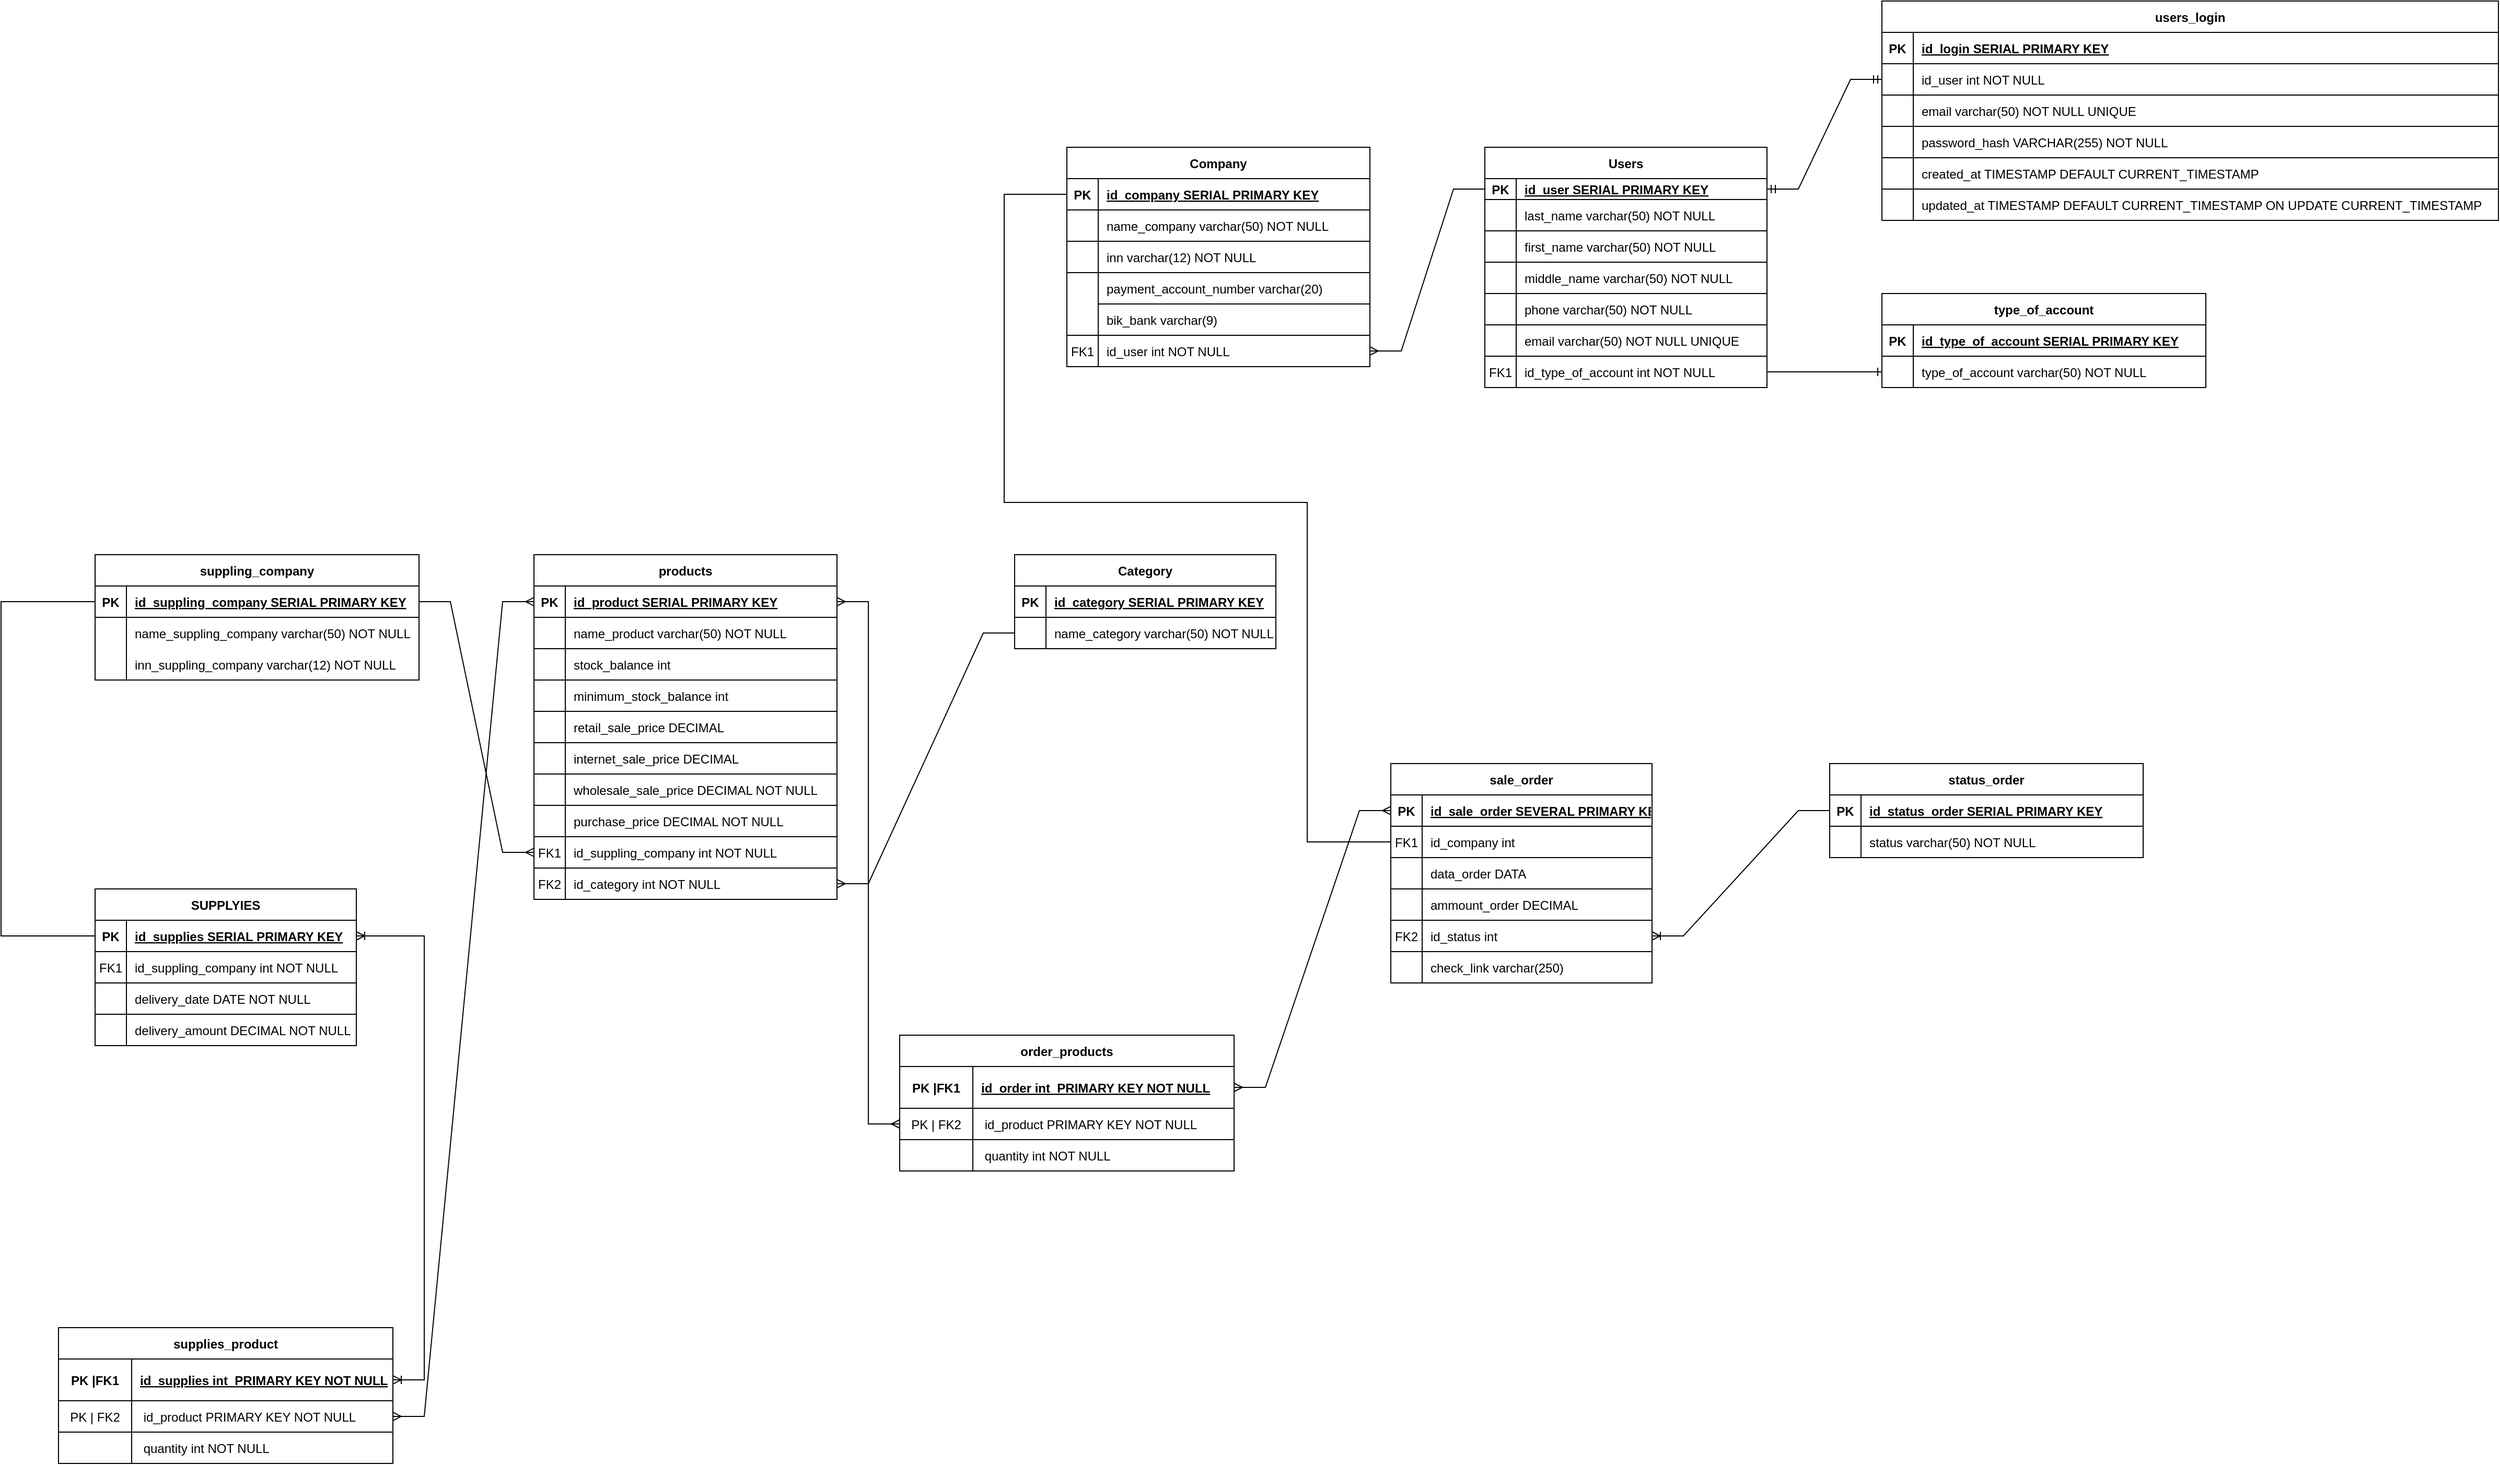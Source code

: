<mxfile version="24.6.1" type="device">
  <diagram id="R2lEEEUBdFMjLlhIrx00" name="Page-1">
    <mxGraphModel dx="4724" dy="2716" grid="1" gridSize="10" guides="1" tooltips="1" connect="1" arrows="1" fold="1" page="1" pageScale="1" pageWidth="850" pageHeight="1100" math="0" shadow="0" extFonts="Permanent Marker^https://fonts.googleapis.com/css?family=Permanent+Marker">
      <root>
        <mxCell id="0" />
        <mxCell id="1" parent="0" />
        <mxCell id="rF5vl3XEMQBWWoTwiTOh-1" value="Users" style="shape=table;startSize=30;container=1;collapsible=1;childLayout=tableLayout;fixedRows=1;rowLines=0;fontStyle=1;align=center;resizeLast=1;fixDash=1;" parent="1" vertex="1">
          <mxGeometry x="220" y="-570" width="270" height="230" as="geometry">
            <mxRectangle x="400" y="-140" width="100" height="30" as="alternateBounds" />
          </mxGeometry>
        </mxCell>
        <mxCell id="rF5vl3XEMQBWWoTwiTOh-2" value="" style="shape=partialRectangle;collapsible=0;dropTarget=0;pointerEvents=0;fillColor=none;points=[[0,0.5],[1,0.5]];portConstraint=eastwest;top=0;left=0;right=0;bottom=1;fixDash=1;" parent="rF5vl3XEMQBWWoTwiTOh-1" vertex="1">
          <mxGeometry y="30" width="270" height="20" as="geometry" />
        </mxCell>
        <mxCell id="rF5vl3XEMQBWWoTwiTOh-3" value="PK" style="shape=partialRectangle;overflow=hidden;connectable=0;fillColor=none;top=0;left=0;bottom=0;right=0;fontStyle=1;fixDash=1;" parent="rF5vl3XEMQBWWoTwiTOh-2" vertex="1">
          <mxGeometry width="30" height="20" as="geometry">
            <mxRectangle width="30" height="20" as="alternateBounds" />
          </mxGeometry>
        </mxCell>
        <mxCell id="rF5vl3XEMQBWWoTwiTOh-4" value="id_user SERIAL PRIMARY KEY" style="shape=partialRectangle;overflow=hidden;connectable=0;fillColor=none;top=0;left=0;bottom=0;right=0;align=left;spacingLeft=6;fontStyle=5;fixDash=1;" parent="rF5vl3XEMQBWWoTwiTOh-2" vertex="1">
          <mxGeometry x="30" width="240" height="20" as="geometry">
            <mxRectangle width="240" height="20" as="alternateBounds" />
          </mxGeometry>
        </mxCell>
        <mxCell id="rF5vl3XEMQBWWoTwiTOh-5" value="" style="shape=partialRectangle;collapsible=0;dropTarget=0;pointerEvents=0;fillColor=none;points=[[0,0.5],[1,0.5]];portConstraint=eastwest;top=0;left=0;right=0;bottom=0;fixDash=1;" parent="rF5vl3XEMQBWWoTwiTOh-1" vertex="1">
          <mxGeometry y="50" width="270" height="30" as="geometry" />
        </mxCell>
        <mxCell id="rF5vl3XEMQBWWoTwiTOh-6" value="" style="shape=partialRectangle;overflow=hidden;connectable=0;fillColor=none;top=0;left=0;bottom=1;right=0;fixDash=1;" parent="rF5vl3XEMQBWWoTwiTOh-5" vertex="1">
          <mxGeometry width="30" height="30" as="geometry">
            <mxRectangle width="30" height="30" as="alternateBounds" />
          </mxGeometry>
        </mxCell>
        <mxCell id="rF5vl3XEMQBWWoTwiTOh-7" value="last_name varchar(50) NOT NULL" style="shape=partialRectangle;overflow=hidden;connectable=0;fillColor=none;top=0;left=0;bottom=1;right=0;align=left;spacingLeft=6;fixDash=1;" parent="rF5vl3XEMQBWWoTwiTOh-5" vertex="1">
          <mxGeometry x="30" width="240" height="30" as="geometry">
            <mxRectangle width="240" height="30" as="alternateBounds" />
          </mxGeometry>
        </mxCell>
        <mxCell id="rF5vl3XEMQBWWoTwiTOh-42" value="" style="shape=partialRectangle;collapsible=0;dropTarget=0;pointerEvents=0;fillColor=none;points=[[0,0.5],[1,0.5]];portConstraint=eastwest;top=0;left=0;right=0;bottom=0;fixDash=1;" parent="rF5vl3XEMQBWWoTwiTOh-1" vertex="1">
          <mxGeometry y="80" width="270" height="30" as="geometry" />
        </mxCell>
        <mxCell id="rF5vl3XEMQBWWoTwiTOh-43" value="" style="shape=partialRectangle;overflow=hidden;connectable=0;fillColor=none;top=0;left=0;bottom=1;right=0;fixDash=1;" parent="rF5vl3XEMQBWWoTwiTOh-42" vertex="1">
          <mxGeometry width="30" height="30" as="geometry">
            <mxRectangle width="30" height="30" as="alternateBounds" />
          </mxGeometry>
        </mxCell>
        <mxCell id="rF5vl3XEMQBWWoTwiTOh-44" value="first_name varchar(50) NOT NULL" style="shape=partialRectangle;overflow=hidden;connectable=0;fillColor=none;top=0;left=0;bottom=1;right=0;align=left;spacingLeft=6;fixDash=1;" parent="rF5vl3XEMQBWWoTwiTOh-42" vertex="1">
          <mxGeometry x="30" width="240" height="30" as="geometry">
            <mxRectangle width="240" height="30" as="alternateBounds" />
          </mxGeometry>
        </mxCell>
        <mxCell id="rF5vl3XEMQBWWoTwiTOh-45" value="" style="shape=partialRectangle;collapsible=0;dropTarget=0;pointerEvents=0;fillColor=none;points=[[0,0.5],[1,0.5]];portConstraint=eastwest;top=0;left=0;right=0;bottom=0;fixDash=1;" parent="rF5vl3XEMQBWWoTwiTOh-1" vertex="1">
          <mxGeometry y="110" width="270" height="30" as="geometry" />
        </mxCell>
        <mxCell id="rF5vl3XEMQBWWoTwiTOh-46" value="" style="shape=partialRectangle;overflow=hidden;connectable=0;fillColor=none;top=0;left=0;bottom=1;right=0;fixDash=1;" parent="rF5vl3XEMQBWWoTwiTOh-45" vertex="1">
          <mxGeometry width="30" height="30" as="geometry">
            <mxRectangle width="30" height="30" as="alternateBounds" />
          </mxGeometry>
        </mxCell>
        <mxCell id="rF5vl3XEMQBWWoTwiTOh-47" value="middle_name varchar(50) NOT NULL" style="shape=partialRectangle;overflow=hidden;connectable=0;fillColor=none;top=0;left=0;bottom=1;right=0;align=left;spacingLeft=6;fixDash=1;" parent="rF5vl3XEMQBWWoTwiTOh-45" vertex="1">
          <mxGeometry x="30" width="240" height="30" as="geometry">
            <mxRectangle width="240" height="30" as="alternateBounds" />
          </mxGeometry>
        </mxCell>
        <mxCell id="rF5vl3XEMQBWWoTwiTOh-88" value="" style="shape=partialRectangle;collapsible=0;dropTarget=0;pointerEvents=0;fillColor=none;points=[[0,0.5],[1,0.5]];portConstraint=eastwest;top=0;left=0;right=0;bottom=0;fixDash=1;" parent="rF5vl3XEMQBWWoTwiTOh-1" vertex="1">
          <mxGeometry y="140" width="270" height="30" as="geometry" />
        </mxCell>
        <mxCell id="rF5vl3XEMQBWWoTwiTOh-89" value="" style="shape=partialRectangle;overflow=hidden;connectable=0;fillColor=none;top=0;left=0;bottom=1;right=0;fixDash=1;" parent="rF5vl3XEMQBWWoTwiTOh-88" vertex="1">
          <mxGeometry width="30" height="30" as="geometry">
            <mxRectangle width="30" height="30" as="alternateBounds" />
          </mxGeometry>
        </mxCell>
        <mxCell id="rF5vl3XEMQBWWoTwiTOh-90" value="phone varchar(50) NOT NULL" style="shape=partialRectangle;overflow=hidden;connectable=0;fillColor=none;top=0;left=0;bottom=1;right=0;align=left;spacingLeft=6;fixDash=1;" parent="rF5vl3XEMQBWWoTwiTOh-88" vertex="1">
          <mxGeometry x="30" width="240" height="30" as="geometry">
            <mxRectangle width="240" height="30" as="alternateBounds" />
          </mxGeometry>
        </mxCell>
        <mxCell id="rF5vl3XEMQBWWoTwiTOh-91" value="" style="shape=partialRectangle;collapsible=0;dropTarget=0;pointerEvents=0;fillColor=none;points=[[0,0.5],[1,0.5]];portConstraint=eastwest;top=0;left=0;right=0;bottom=0;fixDash=1;" parent="rF5vl3XEMQBWWoTwiTOh-1" vertex="1">
          <mxGeometry y="170" width="270" height="30" as="geometry" />
        </mxCell>
        <mxCell id="rF5vl3XEMQBWWoTwiTOh-92" value="" style="shape=partialRectangle;overflow=hidden;connectable=0;fillColor=none;top=0;left=0;bottom=1;right=0;fixDash=1;" parent="rF5vl3XEMQBWWoTwiTOh-91" vertex="1">
          <mxGeometry width="30" height="30" as="geometry">
            <mxRectangle width="30" height="30" as="alternateBounds" />
          </mxGeometry>
        </mxCell>
        <mxCell id="rF5vl3XEMQBWWoTwiTOh-93" value="email varchar(50) NOT NULL UNIQUE" style="shape=partialRectangle;overflow=hidden;connectable=0;fillColor=none;top=0;left=0;bottom=1;right=0;align=left;spacingLeft=6;fixDash=1;" parent="rF5vl3XEMQBWWoTwiTOh-91" vertex="1">
          <mxGeometry x="30" width="240" height="30" as="geometry">
            <mxRectangle width="240" height="30" as="alternateBounds" />
          </mxGeometry>
        </mxCell>
        <mxCell id="rF5vl3XEMQBWWoTwiTOh-61" value="" style="shape=partialRectangle;collapsible=0;dropTarget=0;pointerEvents=0;fillColor=none;points=[[0,0.5],[1,0.5]];portConstraint=eastwest;top=0;left=0;right=0;bottom=0;fixDash=1;" parent="rF5vl3XEMQBWWoTwiTOh-1" vertex="1">
          <mxGeometry y="200" width="270" height="30" as="geometry" />
        </mxCell>
        <mxCell id="rF5vl3XEMQBWWoTwiTOh-62" value="FK1" style="shape=partialRectangle;overflow=hidden;connectable=0;fillColor=none;top=0;left=0;bottom=1;right=0;fixDash=1;" parent="rF5vl3XEMQBWWoTwiTOh-61" vertex="1">
          <mxGeometry width="30" height="30" as="geometry">
            <mxRectangle width="30" height="30" as="alternateBounds" />
          </mxGeometry>
        </mxCell>
        <mxCell id="rF5vl3XEMQBWWoTwiTOh-63" value="id_type_of_account int NOT NULL" style="shape=partialRectangle;overflow=hidden;connectable=0;fillColor=none;top=0;left=0;bottom=1;right=0;align=left;spacingLeft=6;fixDash=1;" parent="rF5vl3XEMQBWWoTwiTOh-61" vertex="1">
          <mxGeometry x="30" width="240" height="30" as="geometry">
            <mxRectangle width="240" height="30" as="alternateBounds" />
          </mxGeometry>
        </mxCell>
        <mxCell id="rF5vl3XEMQBWWoTwiTOh-64" value="type_of_account" style="shape=table;startSize=30;container=1;collapsible=1;childLayout=tableLayout;fixedRows=1;rowLines=0;fontStyle=1;align=center;resizeLast=1;" parent="1" vertex="1">
          <mxGeometry x="600" y="-430" width="310" height="90" as="geometry">
            <mxRectangle x="120" y="120" width="100" height="30" as="alternateBounds" />
          </mxGeometry>
        </mxCell>
        <mxCell id="rF5vl3XEMQBWWoTwiTOh-65" value="" style="shape=partialRectangle;collapsible=0;dropTarget=0;pointerEvents=0;fillColor=none;points=[[0,0.5],[1,0.5]];portConstraint=eastwest;top=0;left=0;right=0;bottom=1;" parent="rF5vl3XEMQBWWoTwiTOh-64" vertex="1">
          <mxGeometry y="30" width="310" height="30" as="geometry" />
        </mxCell>
        <mxCell id="rF5vl3XEMQBWWoTwiTOh-66" value="PK" style="shape=partialRectangle;overflow=hidden;connectable=0;fillColor=none;top=0;left=0;bottom=0;right=0;fontStyle=1;" parent="rF5vl3XEMQBWWoTwiTOh-65" vertex="1">
          <mxGeometry width="30" height="30" as="geometry">
            <mxRectangle width="30" height="30" as="alternateBounds" />
          </mxGeometry>
        </mxCell>
        <mxCell id="rF5vl3XEMQBWWoTwiTOh-67" value="id_type_of_account SERIAL PRIMARY KEY" style="shape=partialRectangle;overflow=hidden;connectable=0;fillColor=none;top=0;left=0;bottom=0;right=0;align=left;spacingLeft=6;fontStyle=5;" parent="rF5vl3XEMQBWWoTwiTOh-65" vertex="1">
          <mxGeometry x="30" width="280" height="30" as="geometry">
            <mxRectangle width="280" height="30" as="alternateBounds" />
          </mxGeometry>
        </mxCell>
        <mxCell id="rF5vl3XEMQBWWoTwiTOh-68" value="" style="shape=partialRectangle;collapsible=0;dropTarget=0;pointerEvents=0;fillColor=none;points=[[0,0.5],[1,0.5]];portConstraint=eastwest;top=0;left=0;right=0;bottom=0;" parent="rF5vl3XEMQBWWoTwiTOh-64" vertex="1">
          <mxGeometry y="60" width="310" height="30" as="geometry" />
        </mxCell>
        <mxCell id="rF5vl3XEMQBWWoTwiTOh-69" value="" style="shape=partialRectangle;overflow=hidden;connectable=0;fillColor=none;top=0;left=0;bottom=0;right=0;" parent="rF5vl3XEMQBWWoTwiTOh-68" vertex="1">
          <mxGeometry width="30" height="30" as="geometry">
            <mxRectangle width="30" height="30" as="alternateBounds" />
          </mxGeometry>
        </mxCell>
        <mxCell id="rF5vl3XEMQBWWoTwiTOh-70" value="type_of_account varchar(50) NOT NULL" style="shape=partialRectangle;overflow=hidden;connectable=0;fillColor=none;top=0;left=0;bottom=0;right=0;align=left;spacingLeft=6;" parent="rF5vl3XEMQBWWoTwiTOh-68" vertex="1">
          <mxGeometry x="30" width="280" height="30" as="geometry">
            <mxRectangle width="280" height="30" as="alternateBounds" />
          </mxGeometry>
        </mxCell>
        <mxCell id="rF5vl3XEMQBWWoTwiTOh-74" value="" style="edgeStyle=entityRelationEdgeStyle;fontSize=12;html=1;endArrow=ERone;endFill=1;rounded=0;entryX=0;entryY=0.5;entryDx=0;entryDy=0;exitX=1;exitY=0.5;exitDx=0;exitDy=0;" parent="1" source="rF5vl3XEMQBWWoTwiTOh-61" target="rF5vl3XEMQBWWoTwiTOh-68" edge="1">
          <mxGeometry width="100" height="100" relative="1" as="geometry">
            <mxPoint x="450" y="-330" as="sourcePoint" />
            <mxPoint x="575" y="-330" as="targetPoint" />
          </mxGeometry>
        </mxCell>
        <mxCell id="rF5vl3XEMQBWWoTwiTOh-75" value="Company" style="shape=table;startSize=30;container=1;collapsible=1;childLayout=tableLayout;fixedRows=1;rowLines=0;fontStyle=1;align=center;resizeLast=1;" parent="1" vertex="1">
          <mxGeometry x="-180" y="-570" width="290" height="210" as="geometry">
            <mxRectangle x="120" y="120" width="100" height="30" as="alternateBounds" />
          </mxGeometry>
        </mxCell>
        <mxCell id="rF5vl3XEMQBWWoTwiTOh-76" value="" style="shape=partialRectangle;collapsible=0;dropTarget=0;pointerEvents=0;fillColor=none;points=[[0,0.5],[1,0.5]];portConstraint=eastwest;top=0;left=0;right=0;bottom=1;" parent="rF5vl3XEMQBWWoTwiTOh-75" vertex="1">
          <mxGeometry y="30" width="290" height="30" as="geometry" />
        </mxCell>
        <mxCell id="rF5vl3XEMQBWWoTwiTOh-77" value="PK" style="shape=partialRectangle;overflow=hidden;connectable=0;fillColor=none;top=0;left=0;bottom=0;right=0;fontStyle=1;" parent="rF5vl3XEMQBWWoTwiTOh-76" vertex="1">
          <mxGeometry width="30" height="30" as="geometry">
            <mxRectangle width="30" height="30" as="alternateBounds" />
          </mxGeometry>
        </mxCell>
        <mxCell id="rF5vl3XEMQBWWoTwiTOh-78" value="id_company SERIAL PRIMARY KEY" style="shape=partialRectangle;overflow=hidden;connectable=0;fillColor=none;top=0;left=0;bottom=0;right=0;align=left;spacingLeft=6;fontStyle=5;" parent="rF5vl3XEMQBWWoTwiTOh-76" vertex="1">
          <mxGeometry x="30" width="260" height="30" as="geometry">
            <mxRectangle width="260" height="30" as="alternateBounds" />
          </mxGeometry>
        </mxCell>
        <mxCell id="rF5vl3XEMQBWWoTwiTOh-79" value="" style="shape=partialRectangle;collapsible=0;dropTarget=0;pointerEvents=0;fillColor=none;points=[[0,0.5],[1,0.5]];portConstraint=eastwest;top=0;left=0;right=0;bottom=1;" parent="rF5vl3XEMQBWWoTwiTOh-75" vertex="1">
          <mxGeometry y="60" width="290" height="30" as="geometry" />
        </mxCell>
        <mxCell id="rF5vl3XEMQBWWoTwiTOh-80" value="" style="shape=partialRectangle;overflow=hidden;connectable=0;fillColor=none;top=0;left=0;bottom=0;right=0;" parent="rF5vl3XEMQBWWoTwiTOh-79" vertex="1">
          <mxGeometry width="30" height="30" as="geometry">
            <mxRectangle width="30" height="30" as="alternateBounds" />
          </mxGeometry>
        </mxCell>
        <mxCell id="rF5vl3XEMQBWWoTwiTOh-81" value="name_company varchar(50) NOT NULL" style="shape=partialRectangle;overflow=hidden;connectable=0;fillColor=none;top=0;left=0;bottom=0;right=0;align=left;spacingLeft=6;" parent="rF5vl3XEMQBWWoTwiTOh-79" vertex="1">
          <mxGeometry x="30" width="260" height="30" as="geometry">
            <mxRectangle width="260" height="30" as="alternateBounds" />
          </mxGeometry>
        </mxCell>
        <mxCell id="rF5vl3XEMQBWWoTwiTOh-85" value="" style="shape=partialRectangle;collapsible=0;dropTarget=0;pointerEvents=0;fillColor=none;points=[[0,0.5],[1,0.5]];portConstraint=eastwest;top=0;left=0;right=0;bottom=1;" parent="rF5vl3XEMQBWWoTwiTOh-75" vertex="1">
          <mxGeometry y="90" width="290" height="30" as="geometry" />
        </mxCell>
        <mxCell id="rF5vl3XEMQBWWoTwiTOh-86" value="" style="shape=partialRectangle;overflow=hidden;connectable=0;fillColor=none;top=0;left=0;bottom=0;right=0;" parent="rF5vl3XEMQBWWoTwiTOh-85" vertex="1">
          <mxGeometry width="30" height="30" as="geometry">
            <mxRectangle width="30" height="30" as="alternateBounds" />
          </mxGeometry>
        </mxCell>
        <mxCell id="rF5vl3XEMQBWWoTwiTOh-87" value="inn varchar(12) NOT NULL" style="shape=partialRectangle;overflow=hidden;connectable=0;fillColor=none;top=0;left=0;bottom=1;right=0;align=left;spacingLeft=6;" parent="rF5vl3XEMQBWWoTwiTOh-85" vertex="1">
          <mxGeometry x="30" width="260" height="30" as="geometry">
            <mxRectangle width="260" height="30" as="alternateBounds" />
          </mxGeometry>
        </mxCell>
        <mxCell id="rF5vl3XEMQBWWoTwiTOh-94" value="" style="shape=partialRectangle;collapsible=0;dropTarget=0;pointerEvents=0;fillColor=none;points=[[0,0.5],[1,0.5]];portConstraint=eastwest;top=0;left=0;right=0;bottom=0;" parent="rF5vl3XEMQBWWoTwiTOh-75" vertex="1">
          <mxGeometry y="120" width="290" height="30" as="geometry" />
        </mxCell>
        <mxCell id="rF5vl3XEMQBWWoTwiTOh-95" value="" style="shape=partialRectangle;overflow=hidden;connectable=0;fillColor=none;top=0;left=0;bottom=0;right=0;" parent="rF5vl3XEMQBWWoTwiTOh-94" vertex="1">
          <mxGeometry width="30" height="30" as="geometry">
            <mxRectangle width="30" height="30" as="alternateBounds" />
          </mxGeometry>
        </mxCell>
        <mxCell id="rF5vl3XEMQBWWoTwiTOh-96" value="payment_account_number varchar(20)" style="shape=partialRectangle;overflow=hidden;connectable=0;fillColor=none;top=0;left=0;bottom=1;right=0;align=left;spacingLeft=6;" parent="rF5vl3XEMQBWWoTwiTOh-94" vertex="1">
          <mxGeometry x="30" width="260" height="30" as="geometry">
            <mxRectangle width="260" height="30" as="alternateBounds" />
          </mxGeometry>
        </mxCell>
        <mxCell id="rF5vl3XEMQBWWoTwiTOh-97" value="" style="shape=partialRectangle;collapsible=0;dropTarget=0;pointerEvents=0;fillColor=none;points=[[0,0.5],[1,0.5]];portConstraint=eastwest;top=0;left=0;right=0;bottom=1;" parent="rF5vl3XEMQBWWoTwiTOh-75" vertex="1">
          <mxGeometry y="150" width="290" height="30" as="geometry" />
        </mxCell>
        <mxCell id="rF5vl3XEMQBWWoTwiTOh-98" value="" style="shape=partialRectangle;overflow=hidden;connectable=0;fillColor=none;top=0;left=0;bottom=0;right=0;" parent="rF5vl3XEMQBWWoTwiTOh-97" vertex="1">
          <mxGeometry width="30" height="30" as="geometry">
            <mxRectangle width="30" height="30" as="alternateBounds" />
          </mxGeometry>
        </mxCell>
        <mxCell id="rF5vl3XEMQBWWoTwiTOh-99" value="bik_bank varchar(9) " style="shape=partialRectangle;overflow=hidden;connectable=0;fillColor=none;top=0;left=0;bottom=0;right=0;align=left;spacingLeft=6;" parent="rF5vl3XEMQBWWoTwiTOh-97" vertex="1">
          <mxGeometry x="30" width="260" height="30" as="geometry">
            <mxRectangle width="260" height="30" as="alternateBounds" />
          </mxGeometry>
        </mxCell>
        <mxCell id="rF5vl3XEMQBWWoTwiTOh-100" value="" style="shape=partialRectangle;collapsible=0;dropTarget=0;pointerEvents=0;fillColor=none;points=[[0,0.5],[1,0.5]];portConstraint=eastwest;top=0;left=0;right=0;bottom=0;" parent="rF5vl3XEMQBWWoTwiTOh-75" vertex="1">
          <mxGeometry y="180" width="290" height="30" as="geometry" />
        </mxCell>
        <mxCell id="rF5vl3XEMQBWWoTwiTOh-101" value="FK1" style="shape=partialRectangle;overflow=hidden;connectable=0;fillColor=none;top=0;left=0;bottom=0;right=0;" parent="rF5vl3XEMQBWWoTwiTOh-100" vertex="1">
          <mxGeometry width="30" height="30" as="geometry">
            <mxRectangle width="30" height="30" as="alternateBounds" />
          </mxGeometry>
        </mxCell>
        <mxCell id="rF5vl3XEMQBWWoTwiTOh-102" value="id_user int NOT NULL" style="shape=partialRectangle;overflow=hidden;connectable=0;fillColor=none;top=0;left=0;bottom=0;right=0;align=left;spacingLeft=6;" parent="rF5vl3XEMQBWWoTwiTOh-100" vertex="1">
          <mxGeometry x="30" width="260" height="30" as="geometry">
            <mxRectangle width="260" height="30" as="alternateBounds" />
          </mxGeometry>
        </mxCell>
        <mxCell id="rF5vl3XEMQBWWoTwiTOh-104" value="" style="edgeStyle=entityRelationEdgeStyle;fontSize=12;html=1;endArrow=ERmany;rounded=0;entryX=1;entryY=0.5;entryDx=0;entryDy=0;exitX=0;exitY=0.5;exitDx=0;exitDy=0;" parent="1" source="rF5vl3XEMQBWWoTwiTOh-2" target="rF5vl3XEMQBWWoTwiTOh-100" edge="1">
          <mxGeometry width="100" height="100" relative="1" as="geometry">
            <mxPoint x="190" y="-520" as="sourcePoint" />
            <mxPoint x="220" y="-280" as="targetPoint" />
          </mxGeometry>
        </mxCell>
        <mxCell id="rF5vl3XEMQBWWoTwiTOh-105" value="users_login" style="shape=table;startSize=30;container=1;collapsible=1;childLayout=tableLayout;fixedRows=1;rowLines=0;fontStyle=1;align=center;resizeLast=1;" parent="1" vertex="1">
          <mxGeometry x="600" y="-710" width="590" height="210" as="geometry">
            <mxRectangle x="120" y="120" width="100" height="30" as="alternateBounds" />
          </mxGeometry>
        </mxCell>
        <mxCell id="rF5vl3XEMQBWWoTwiTOh-106" value="" style="shape=partialRectangle;collapsible=0;dropTarget=0;pointerEvents=0;fillColor=none;points=[[0,0.5],[1,0.5]];portConstraint=eastwest;top=0;left=0;right=0;bottom=1;" parent="rF5vl3XEMQBWWoTwiTOh-105" vertex="1">
          <mxGeometry y="30" width="590" height="30" as="geometry" />
        </mxCell>
        <mxCell id="rF5vl3XEMQBWWoTwiTOh-107" value="PK" style="shape=partialRectangle;overflow=hidden;connectable=0;fillColor=none;top=0;left=0;bottom=0;right=0;fontStyle=1;" parent="rF5vl3XEMQBWWoTwiTOh-106" vertex="1">
          <mxGeometry width="30" height="30" as="geometry">
            <mxRectangle width="30" height="30" as="alternateBounds" />
          </mxGeometry>
        </mxCell>
        <mxCell id="rF5vl3XEMQBWWoTwiTOh-108" value="id_login SERIAL PRIMARY KEY" style="shape=partialRectangle;overflow=hidden;connectable=0;fillColor=none;top=0;left=0;bottom=0;right=0;align=left;spacingLeft=6;fontStyle=5;" parent="rF5vl3XEMQBWWoTwiTOh-106" vertex="1">
          <mxGeometry x="30" width="560" height="30" as="geometry">
            <mxRectangle width="560" height="30" as="alternateBounds" />
          </mxGeometry>
        </mxCell>
        <mxCell id="rF5vl3XEMQBWWoTwiTOh-109" value="" style="shape=partialRectangle;collapsible=0;dropTarget=0;pointerEvents=0;fillColor=none;points=[[0,0.5],[1,0.5]];portConstraint=eastwest;top=0;left=0;right=0;bottom=1;" parent="rF5vl3XEMQBWWoTwiTOh-105" vertex="1">
          <mxGeometry y="60" width="590" height="30" as="geometry" />
        </mxCell>
        <mxCell id="rF5vl3XEMQBWWoTwiTOh-110" value="" style="shape=partialRectangle;overflow=hidden;connectable=0;fillColor=none;top=0;left=0;bottom=0;right=0;" parent="rF5vl3XEMQBWWoTwiTOh-109" vertex="1">
          <mxGeometry width="30" height="30" as="geometry">
            <mxRectangle width="30" height="30" as="alternateBounds" />
          </mxGeometry>
        </mxCell>
        <mxCell id="rF5vl3XEMQBWWoTwiTOh-111" value="id_user int NOT NULL" style="shape=partialRectangle;overflow=hidden;connectable=0;fillColor=none;top=0;left=0;bottom=1;right=0;align=left;spacingLeft=6;" parent="rF5vl3XEMQBWWoTwiTOh-109" vertex="1">
          <mxGeometry x="30" width="560" height="30" as="geometry">
            <mxRectangle width="560" height="30" as="alternateBounds" />
          </mxGeometry>
        </mxCell>
        <mxCell id="rF5vl3XEMQBWWoTwiTOh-112" value="" style="shape=partialRectangle;collapsible=0;dropTarget=0;pointerEvents=0;fillColor=none;points=[[0,0.5],[1,0.5]];portConstraint=eastwest;top=0;left=0;right=0;bottom=1;" parent="rF5vl3XEMQBWWoTwiTOh-105" vertex="1">
          <mxGeometry y="90" width="590" height="30" as="geometry" />
        </mxCell>
        <mxCell id="rF5vl3XEMQBWWoTwiTOh-113" value="" style="shape=partialRectangle;overflow=hidden;connectable=0;fillColor=none;top=0;left=0;bottom=0;right=0;" parent="rF5vl3XEMQBWWoTwiTOh-112" vertex="1">
          <mxGeometry width="30" height="30" as="geometry">
            <mxRectangle width="30" height="30" as="alternateBounds" />
          </mxGeometry>
        </mxCell>
        <mxCell id="rF5vl3XEMQBWWoTwiTOh-114" value="email varchar(50) NOT NULL UNIQUE " style="shape=partialRectangle;overflow=hidden;connectable=0;fillColor=none;top=0;left=0;bottom=0;right=0;align=left;spacingLeft=6;" parent="rF5vl3XEMQBWWoTwiTOh-112" vertex="1">
          <mxGeometry x="30" width="560" height="30" as="geometry">
            <mxRectangle width="560" height="30" as="alternateBounds" />
          </mxGeometry>
        </mxCell>
        <mxCell id="rF5vl3XEMQBWWoTwiTOh-115" value="" style="shape=partialRectangle;collapsible=0;dropTarget=0;pointerEvents=0;fillColor=none;points=[[0,0.5],[1,0.5]];portConstraint=eastwest;top=0;left=0;right=0;bottom=1;" parent="rF5vl3XEMQBWWoTwiTOh-105" vertex="1">
          <mxGeometry y="120" width="590" height="30" as="geometry" />
        </mxCell>
        <mxCell id="rF5vl3XEMQBWWoTwiTOh-116" value="" style="shape=partialRectangle;overflow=hidden;connectable=0;fillColor=none;top=0;left=0;bottom=0;right=0;" parent="rF5vl3XEMQBWWoTwiTOh-115" vertex="1">
          <mxGeometry width="30" height="30" as="geometry">
            <mxRectangle width="30" height="30" as="alternateBounds" />
          </mxGeometry>
        </mxCell>
        <mxCell id="rF5vl3XEMQBWWoTwiTOh-117" value="password_hash VARCHAR(255) NOT NULL" style="shape=partialRectangle;overflow=hidden;connectable=0;fillColor=none;top=0;left=0;bottom=0;right=0;align=left;spacingLeft=6;" parent="rF5vl3XEMQBWWoTwiTOh-115" vertex="1">
          <mxGeometry x="30" width="560" height="30" as="geometry">
            <mxRectangle width="560" height="30" as="alternateBounds" />
          </mxGeometry>
        </mxCell>
        <mxCell id="rF5vl3XEMQBWWoTwiTOh-118" value="" style="shape=partialRectangle;collapsible=0;dropTarget=0;pointerEvents=0;fillColor=none;points=[[0,0.5],[1,0.5]];portConstraint=eastwest;top=0;left=0;right=0;bottom=1;" parent="rF5vl3XEMQBWWoTwiTOh-105" vertex="1">
          <mxGeometry y="150" width="590" height="30" as="geometry" />
        </mxCell>
        <mxCell id="rF5vl3XEMQBWWoTwiTOh-119" value="" style="shape=partialRectangle;overflow=hidden;connectable=0;fillColor=none;top=0;left=0;bottom=0;right=0;" parent="rF5vl3XEMQBWWoTwiTOh-118" vertex="1">
          <mxGeometry width="30" height="30" as="geometry">
            <mxRectangle width="30" height="30" as="alternateBounds" />
          </mxGeometry>
        </mxCell>
        <mxCell id="rF5vl3XEMQBWWoTwiTOh-120" value="created_at TIMESTAMP DEFAULT CURRENT_TIMESTAMP" style="shape=partialRectangle;overflow=hidden;connectable=0;fillColor=none;top=0;left=0;bottom=0;right=0;align=left;spacingLeft=6;" parent="rF5vl3XEMQBWWoTwiTOh-118" vertex="1">
          <mxGeometry x="30" width="560" height="30" as="geometry">
            <mxRectangle width="560" height="30" as="alternateBounds" />
          </mxGeometry>
        </mxCell>
        <mxCell id="rF5vl3XEMQBWWoTwiTOh-121" value="" style="shape=partialRectangle;collapsible=0;dropTarget=0;pointerEvents=0;fillColor=none;points=[[0,0.5],[1,0.5]];portConstraint=eastwest;top=0;left=0;right=0;bottom=0;" parent="rF5vl3XEMQBWWoTwiTOh-105" vertex="1">
          <mxGeometry y="180" width="590" height="30" as="geometry" />
        </mxCell>
        <mxCell id="rF5vl3XEMQBWWoTwiTOh-122" value="" style="shape=partialRectangle;overflow=hidden;connectable=0;fillColor=none;top=0;left=0;bottom=0;right=0;" parent="rF5vl3XEMQBWWoTwiTOh-121" vertex="1">
          <mxGeometry width="30" height="30" as="geometry">
            <mxRectangle width="30" height="30" as="alternateBounds" />
          </mxGeometry>
        </mxCell>
        <mxCell id="rF5vl3XEMQBWWoTwiTOh-123" value="updated_at TIMESTAMP DEFAULT CURRENT_TIMESTAMP ON UPDATE CURRENT_TIMESTAMP" style="shape=partialRectangle;overflow=hidden;connectable=0;fillColor=none;top=0;left=0;bottom=0;right=0;align=left;spacingLeft=6;" parent="rF5vl3XEMQBWWoTwiTOh-121" vertex="1">
          <mxGeometry x="30" width="560" height="30" as="geometry">
            <mxRectangle width="560" height="30" as="alternateBounds" />
          </mxGeometry>
        </mxCell>
        <mxCell id="rF5vl3XEMQBWWoTwiTOh-124" value="" style="edgeStyle=entityRelationEdgeStyle;fontSize=12;html=1;endArrow=ERmandOne;startArrow=ERmandOne;rounded=0;exitX=1;exitY=0.5;exitDx=0;exitDy=0;entryX=0;entryY=0.5;entryDx=0;entryDy=0;" parent="1" source="rF5vl3XEMQBWWoTwiTOh-2" target="rF5vl3XEMQBWWoTwiTOh-109" edge="1">
          <mxGeometry width="100" height="100" relative="1" as="geometry">
            <mxPoint x="530" y="-320" as="sourcePoint" />
            <mxPoint x="630" y="-420" as="targetPoint" />
          </mxGeometry>
        </mxCell>
        <mxCell id="rF5vl3XEMQBWWoTwiTOh-125" value="Category" style="shape=table;startSize=30;container=1;collapsible=1;childLayout=tableLayout;fixedRows=1;rowLines=0;fontStyle=1;align=center;resizeLast=1;" parent="1" vertex="1">
          <mxGeometry x="-230" y="-180" width="250" height="90" as="geometry">
            <mxRectangle x="120" y="120" width="100" height="30" as="alternateBounds" />
          </mxGeometry>
        </mxCell>
        <mxCell id="rF5vl3XEMQBWWoTwiTOh-126" value="" style="shape=partialRectangle;collapsible=0;dropTarget=0;pointerEvents=0;fillColor=none;points=[[0,0.5],[1,0.5]];portConstraint=eastwest;top=0;left=0;right=0;bottom=1;" parent="rF5vl3XEMQBWWoTwiTOh-125" vertex="1">
          <mxGeometry y="30" width="250" height="30" as="geometry" />
        </mxCell>
        <mxCell id="rF5vl3XEMQBWWoTwiTOh-127" value="PK" style="shape=partialRectangle;overflow=hidden;connectable=0;fillColor=none;top=0;left=0;bottom=0;right=0;fontStyle=1;" parent="rF5vl3XEMQBWWoTwiTOh-126" vertex="1">
          <mxGeometry width="30" height="30" as="geometry">
            <mxRectangle width="30" height="30" as="alternateBounds" />
          </mxGeometry>
        </mxCell>
        <mxCell id="rF5vl3XEMQBWWoTwiTOh-128" value="id_category SERIAL PRIMARY KEY" style="shape=partialRectangle;overflow=hidden;connectable=0;fillColor=none;top=0;left=0;bottom=0;right=0;align=left;spacingLeft=6;fontStyle=5;" parent="rF5vl3XEMQBWWoTwiTOh-126" vertex="1">
          <mxGeometry x="30" width="220" height="30" as="geometry">
            <mxRectangle width="220" height="30" as="alternateBounds" />
          </mxGeometry>
        </mxCell>
        <mxCell id="rF5vl3XEMQBWWoTwiTOh-129" value="" style="shape=partialRectangle;collapsible=0;dropTarget=0;pointerEvents=0;fillColor=none;points=[[0,0.5],[1,0.5]];portConstraint=eastwest;top=0;left=0;right=0;bottom=0;" parent="rF5vl3XEMQBWWoTwiTOh-125" vertex="1">
          <mxGeometry y="60" width="250" height="30" as="geometry" />
        </mxCell>
        <mxCell id="rF5vl3XEMQBWWoTwiTOh-130" value="" style="shape=partialRectangle;overflow=hidden;connectable=0;fillColor=none;top=0;left=0;bottom=0;right=0;" parent="rF5vl3XEMQBWWoTwiTOh-129" vertex="1">
          <mxGeometry width="30" height="30" as="geometry">
            <mxRectangle width="30" height="30" as="alternateBounds" />
          </mxGeometry>
        </mxCell>
        <mxCell id="rF5vl3XEMQBWWoTwiTOh-131" value="name_category varchar(50) NOT NULL" style="shape=partialRectangle;overflow=hidden;connectable=0;fillColor=none;top=0;left=0;bottom=0;right=0;align=left;spacingLeft=6;" parent="rF5vl3XEMQBWWoTwiTOh-129" vertex="1">
          <mxGeometry x="30" width="220" height="30" as="geometry">
            <mxRectangle width="220" height="30" as="alternateBounds" />
          </mxGeometry>
        </mxCell>
        <mxCell id="rF5vl3XEMQBWWoTwiTOh-132" value="products" style="shape=table;startSize=30;container=1;collapsible=1;childLayout=tableLayout;fixedRows=1;rowLines=0;fontStyle=1;align=center;resizeLast=1;" parent="1" vertex="1">
          <mxGeometry x="-690" y="-180" width="290" height="330" as="geometry">
            <mxRectangle x="120" y="120" width="100" height="30" as="alternateBounds" />
          </mxGeometry>
        </mxCell>
        <mxCell id="rF5vl3XEMQBWWoTwiTOh-133" value="" style="shape=partialRectangle;collapsible=0;dropTarget=0;pointerEvents=0;fillColor=none;points=[[0,0.5],[1,0.5]];portConstraint=eastwest;top=0;left=0;right=0;bottom=1;" parent="rF5vl3XEMQBWWoTwiTOh-132" vertex="1">
          <mxGeometry y="30" width="290" height="30" as="geometry" />
        </mxCell>
        <mxCell id="rF5vl3XEMQBWWoTwiTOh-134" value="PK" style="shape=partialRectangle;overflow=hidden;connectable=0;fillColor=none;top=0;left=0;bottom=0;right=0;fontStyle=1;" parent="rF5vl3XEMQBWWoTwiTOh-133" vertex="1">
          <mxGeometry width="30" height="30" as="geometry">
            <mxRectangle width="30" height="30" as="alternateBounds" />
          </mxGeometry>
        </mxCell>
        <mxCell id="rF5vl3XEMQBWWoTwiTOh-135" value="id_product SERIAL PRIMARY KEY" style="shape=partialRectangle;overflow=hidden;connectable=0;fillColor=none;top=0;left=0;bottom=0;right=0;align=left;spacingLeft=6;fontStyle=5;" parent="rF5vl3XEMQBWWoTwiTOh-133" vertex="1">
          <mxGeometry x="30" width="260" height="30" as="geometry">
            <mxRectangle width="260" height="30" as="alternateBounds" />
          </mxGeometry>
        </mxCell>
        <mxCell id="rF5vl3XEMQBWWoTwiTOh-136" value="" style="shape=partialRectangle;collapsible=0;dropTarget=0;pointerEvents=0;fillColor=none;points=[[0,0.5],[1,0.5]];portConstraint=eastwest;top=0;left=0;right=0;bottom=1;" parent="rF5vl3XEMQBWWoTwiTOh-132" vertex="1">
          <mxGeometry y="60" width="290" height="30" as="geometry" />
        </mxCell>
        <mxCell id="rF5vl3XEMQBWWoTwiTOh-137" value="" style="shape=partialRectangle;overflow=hidden;connectable=0;fillColor=none;top=0;left=0;bottom=0;right=0;" parent="rF5vl3XEMQBWWoTwiTOh-136" vertex="1">
          <mxGeometry width="30" height="30" as="geometry">
            <mxRectangle width="30" height="30" as="alternateBounds" />
          </mxGeometry>
        </mxCell>
        <mxCell id="rF5vl3XEMQBWWoTwiTOh-138" value="name_product varchar(50) NOT NULL" style="shape=partialRectangle;overflow=hidden;connectable=0;fillColor=none;top=0;left=0;bottom=0;right=0;align=left;spacingLeft=6;" parent="rF5vl3XEMQBWWoTwiTOh-136" vertex="1">
          <mxGeometry x="30" width="260" height="30" as="geometry">
            <mxRectangle width="260" height="30" as="alternateBounds" />
          </mxGeometry>
        </mxCell>
        <mxCell id="rF5vl3XEMQBWWoTwiTOh-139" value="" style="shape=partialRectangle;collapsible=0;dropTarget=0;pointerEvents=0;fillColor=none;points=[[0,0.5],[1,0.5]];portConstraint=eastwest;top=0;left=0;right=0;bottom=1;" parent="rF5vl3XEMQBWWoTwiTOh-132" vertex="1">
          <mxGeometry y="90" width="290" height="30" as="geometry" />
        </mxCell>
        <mxCell id="rF5vl3XEMQBWWoTwiTOh-140" value="" style="shape=partialRectangle;overflow=hidden;connectable=0;fillColor=none;top=0;left=0;bottom=0;right=0;" parent="rF5vl3XEMQBWWoTwiTOh-139" vertex="1">
          <mxGeometry width="30" height="30" as="geometry">
            <mxRectangle width="30" height="30" as="alternateBounds" />
          </mxGeometry>
        </mxCell>
        <mxCell id="rF5vl3XEMQBWWoTwiTOh-141" value="stock_balance int " style="shape=partialRectangle;overflow=hidden;connectable=0;fillColor=none;top=0;left=0;bottom=0;right=0;align=left;spacingLeft=6;" parent="rF5vl3XEMQBWWoTwiTOh-139" vertex="1">
          <mxGeometry x="30" width="260" height="30" as="geometry">
            <mxRectangle width="260" height="30" as="alternateBounds" />
          </mxGeometry>
        </mxCell>
        <mxCell id="rF5vl3XEMQBWWoTwiTOh-145" value="" style="shape=partialRectangle;collapsible=0;dropTarget=0;pointerEvents=0;fillColor=none;points=[[0,0.5],[1,0.5]];portConstraint=eastwest;top=0;left=0;right=0;bottom=1;" parent="rF5vl3XEMQBWWoTwiTOh-132" vertex="1">
          <mxGeometry y="120" width="290" height="30" as="geometry" />
        </mxCell>
        <mxCell id="rF5vl3XEMQBWWoTwiTOh-146" value="" style="shape=partialRectangle;overflow=hidden;connectable=0;fillColor=none;top=0;left=0;bottom=0;right=0;" parent="rF5vl3XEMQBWWoTwiTOh-145" vertex="1">
          <mxGeometry width="30" height="30" as="geometry">
            <mxRectangle width="30" height="30" as="alternateBounds" />
          </mxGeometry>
        </mxCell>
        <mxCell id="rF5vl3XEMQBWWoTwiTOh-147" value="minimum_stock_balance int" style="shape=partialRectangle;overflow=hidden;connectable=0;fillColor=none;top=0;left=0;bottom=0;right=0;align=left;spacingLeft=6;" parent="rF5vl3XEMQBWWoTwiTOh-145" vertex="1">
          <mxGeometry x="30" width="260" height="30" as="geometry">
            <mxRectangle width="260" height="30" as="alternateBounds" />
          </mxGeometry>
        </mxCell>
        <mxCell id="rF5vl3XEMQBWWoTwiTOh-148" value="" style="shape=partialRectangle;collapsible=0;dropTarget=0;pointerEvents=0;fillColor=none;points=[[0,0.5],[1,0.5]];portConstraint=eastwest;top=0;left=0;right=0;bottom=1;" parent="rF5vl3XEMQBWWoTwiTOh-132" vertex="1">
          <mxGeometry y="150" width="290" height="30" as="geometry" />
        </mxCell>
        <mxCell id="rF5vl3XEMQBWWoTwiTOh-149" value="" style="shape=partialRectangle;overflow=hidden;connectable=0;fillColor=none;top=0;left=0;bottom=0;right=0;" parent="rF5vl3XEMQBWWoTwiTOh-148" vertex="1">
          <mxGeometry width="30" height="30" as="geometry">
            <mxRectangle width="30" height="30" as="alternateBounds" />
          </mxGeometry>
        </mxCell>
        <mxCell id="rF5vl3XEMQBWWoTwiTOh-150" value="retail_sale_price DECIMAL" style="shape=partialRectangle;overflow=hidden;connectable=0;fillColor=none;top=0;left=0;bottom=0;right=0;align=left;spacingLeft=6;" parent="rF5vl3XEMQBWWoTwiTOh-148" vertex="1">
          <mxGeometry x="30" width="260" height="30" as="geometry">
            <mxRectangle width="260" height="30" as="alternateBounds" />
          </mxGeometry>
        </mxCell>
        <mxCell id="rF5vl3XEMQBWWoTwiTOh-151" value="" style="shape=partialRectangle;collapsible=0;dropTarget=0;pointerEvents=0;fillColor=none;points=[[0,0.5],[1,0.5]];portConstraint=eastwest;top=0;left=0;right=0;bottom=1;" parent="rF5vl3XEMQBWWoTwiTOh-132" vertex="1">
          <mxGeometry y="180" width="290" height="30" as="geometry" />
        </mxCell>
        <mxCell id="rF5vl3XEMQBWWoTwiTOh-152" value="" style="shape=partialRectangle;overflow=hidden;connectable=0;fillColor=none;top=0;left=0;bottom=0;right=0;" parent="rF5vl3XEMQBWWoTwiTOh-151" vertex="1">
          <mxGeometry width="30" height="30" as="geometry">
            <mxRectangle width="30" height="30" as="alternateBounds" />
          </mxGeometry>
        </mxCell>
        <mxCell id="rF5vl3XEMQBWWoTwiTOh-153" value="internet_sale_price DECIMAL" style="shape=partialRectangle;overflow=hidden;connectable=0;fillColor=none;top=0;left=0;bottom=0;right=0;align=left;spacingLeft=6;" parent="rF5vl3XEMQBWWoTwiTOh-151" vertex="1">
          <mxGeometry x="30" width="260" height="30" as="geometry">
            <mxRectangle width="260" height="30" as="alternateBounds" />
          </mxGeometry>
        </mxCell>
        <mxCell id="rF5vl3XEMQBWWoTwiTOh-154" value="" style="shape=partialRectangle;collapsible=0;dropTarget=0;pointerEvents=0;fillColor=none;points=[[0,0.5],[1,0.5]];portConstraint=eastwest;top=0;left=0;right=0;bottom=1;" parent="rF5vl3XEMQBWWoTwiTOh-132" vertex="1">
          <mxGeometry y="210" width="290" height="30" as="geometry" />
        </mxCell>
        <mxCell id="rF5vl3XEMQBWWoTwiTOh-155" value="" style="shape=partialRectangle;overflow=hidden;connectable=0;fillColor=none;top=0;left=0;bottom=0;right=0;" parent="rF5vl3XEMQBWWoTwiTOh-154" vertex="1">
          <mxGeometry width="30" height="30" as="geometry">
            <mxRectangle width="30" height="30" as="alternateBounds" />
          </mxGeometry>
        </mxCell>
        <mxCell id="rF5vl3XEMQBWWoTwiTOh-156" value="wholesale_sale_price DECIMAL NOT NULL" style="shape=partialRectangle;overflow=hidden;connectable=0;fillColor=none;top=0;left=0;bottom=0;right=0;align=left;spacingLeft=6;" parent="rF5vl3XEMQBWWoTwiTOh-154" vertex="1">
          <mxGeometry x="30" width="260" height="30" as="geometry">
            <mxRectangle width="260" height="30" as="alternateBounds" />
          </mxGeometry>
        </mxCell>
        <mxCell id="rF5vl3XEMQBWWoTwiTOh-160" value="" style="shape=partialRectangle;collapsible=0;dropTarget=0;pointerEvents=0;fillColor=none;points=[[0,0.5],[1,0.5]];portConstraint=eastwest;top=0;left=0;right=0;bottom=1;" parent="rF5vl3XEMQBWWoTwiTOh-132" vertex="1">
          <mxGeometry y="240" width="290" height="30" as="geometry" />
        </mxCell>
        <mxCell id="rF5vl3XEMQBWWoTwiTOh-161" value="" style="shape=partialRectangle;overflow=hidden;connectable=0;fillColor=none;top=0;left=0;bottom=0;right=0;" parent="rF5vl3XEMQBWWoTwiTOh-160" vertex="1">
          <mxGeometry width="30" height="30" as="geometry">
            <mxRectangle width="30" height="30" as="alternateBounds" />
          </mxGeometry>
        </mxCell>
        <mxCell id="rF5vl3XEMQBWWoTwiTOh-162" value="purchase_price DECIMAL NOT NULL" style="shape=partialRectangle;overflow=hidden;connectable=0;fillColor=none;top=0;left=0;bottom=0;right=0;align=left;spacingLeft=6;" parent="rF5vl3XEMQBWWoTwiTOh-160" vertex="1">
          <mxGeometry x="30" width="260" height="30" as="geometry">
            <mxRectangle width="260" height="30" as="alternateBounds" />
          </mxGeometry>
        </mxCell>
        <mxCell id="rF5vl3XEMQBWWoTwiTOh-163" value="" style="shape=partialRectangle;collapsible=0;dropTarget=0;pointerEvents=0;fillColor=none;points=[[0,0.5],[1,0.5]];portConstraint=eastwest;top=0;left=0;right=0;bottom=1;" parent="rF5vl3XEMQBWWoTwiTOh-132" vertex="1">
          <mxGeometry y="270" width="290" height="30" as="geometry" />
        </mxCell>
        <mxCell id="rF5vl3XEMQBWWoTwiTOh-164" value="FK1" style="shape=partialRectangle;overflow=hidden;connectable=0;fillColor=none;top=0;left=0;bottom=0;right=0;" parent="rF5vl3XEMQBWWoTwiTOh-163" vertex="1">
          <mxGeometry width="30" height="30" as="geometry">
            <mxRectangle width="30" height="30" as="alternateBounds" />
          </mxGeometry>
        </mxCell>
        <mxCell id="rF5vl3XEMQBWWoTwiTOh-165" value="id_suppling_company int NOT NULL" style="shape=partialRectangle;overflow=hidden;connectable=0;fillColor=none;top=0;left=0;bottom=0;right=0;align=left;spacingLeft=6;" parent="rF5vl3XEMQBWWoTwiTOh-163" vertex="1">
          <mxGeometry x="30" width="260" height="30" as="geometry">
            <mxRectangle width="260" height="30" as="alternateBounds" />
          </mxGeometry>
        </mxCell>
        <mxCell id="rF5vl3XEMQBWWoTwiTOh-166" value="" style="shape=partialRectangle;collapsible=0;dropTarget=0;pointerEvents=0;fillColor=none;points=[[0,0.5],[1,0.5]];portConstraint=eastwest;top=0;left=0;right=0;bottom=1;" parent="rF5vl3XEMQBWWoTwiTOh-132" vertex="1">
          <mxGeometry y="300" width="290" height="30" as="geometry" />
        </mxCell>
        <mxCell id="rF5vl3XEMQBWWoTwiTOh-167" value="FK2" style="shape=partialRectangle;overflow=hidden;connectable=0;fillColor=none;top=0;left=0;bottom=0;right=0;" parent="rF5vl3XEMQBWWoTwiTOh-166" vertex="1">
          <mxGeometry width="30" height="30" as="geometry">
            <mxRectangle width="30" height="30" as="alternateBounds" />
          </mxGeometry>
        </mxCell>
        <mxCell id="rF5vl3XEMQBWWoTwiTOh-168" value="id_category int NOT NULL" style="shape=partialRectangle;overflow=hidden;connectable=0;fillColor=none;top=0;left=0;bottom=0;right=0;align=left;spacingLeft=6;" parent="rF5vl3XEMQBWWoTwiTOh-166" vertex="1">
          <mxGeometry x="30" width="260" height="30" as="geometry">
            <mxRectangle width="260" height="30" as="alternateBounds" />
          </mxGeometry>
        </mxCell>
        <mxCell id="rF5vl3XEMQBWWoTwiTOh-170" value="" style="edgeStyle=entityRelationEdgeStyle;fontSize=12;html=1;endArrow=ERmany;rounded=0;entryX=1;entryY=0.5;entryDx=0;entryDy=0;exitX=0;exitY=0.5;exitDx=0;exitDy=0;" parent="1" source="rF5vl3XEMQBWWoTwiTOh-129" target="rF5vl3XEMQBWWoTwiTOh-166" edge="1">
          <mxGeometry width="100" height="100" relative="1" as="geometry">
            <mxPoint x="-320" y="230" as="sourcePoint" />
            <mxPoint x="-220" y="130" as="targetPoint" />
          </mxGeometry>
        </mxCell>
        <mxCell id="rF5vl3XEMQBWWoTwiTOh-171" value="suppling_company" style="shape=table;startSize=30;container=1;collapsible=1;childLayout=tableLayout;fixedRows=1;rowLines=0;fontStyle=1;align=center;resizeLast=1;" parent="1" vertex="1">
          <mxGeometry x="-1110" y="-180" width="310" height="120" as="geometry">
            <mxRectangle x="120" y="120" width="100" height="30" as="alternateBounds" />
          </mxGeometry>
        </mxCell>
        <mxCell id="rF5vl3XEMQBWWoTwiTOh-172" value="" style="shape=partialRectangle;collapsible=0;dropTarget=0;pointerEvents=0;fillColor=none;points=[[0,0.5],[1,0.5]];portConstraint=eastwest;top=0;left=0;right=0;bottom=1;" parent="rF5vl3XEMQBWWoTwiTOh-171" vertex="1">
          <mxGeometry y="30" width="310" height="30" as="geometry" />
        </mxCell>
        <mxCell id="rF5vl3XEMQBWWoTwiTOh-173" value="PK" style="shape=partialRectangle;overflow=hidden;connectable=0;fillColor=none;top=0;left=0;bottom=0;right=0;fontStyle=1;" parent="rF5vl3XEMQBWWoTwiTOh-172" vertex="1">
          <mxGeometry width="30" height="30" as="geometry">
            <mxRectangle width="30" height="30" as="alternateBounds" />
          </mxGeometry>
        </mxCell>
        <mxCell id="rF5vl3XEMQBWWoTwiTOh-174" value="id_suppling_company SERIAL PRIMARY KEY" style="shape=partialRectangle;overflow=hidden;connectable=0;fillColor=none;top=0;left=0;bottom=0;right=0;align=left;spacingLeft=6;fontStyle=5;" parent="rF5vl3XEMQBWWoTwiTOh-172" vertex="1">
          <mxGeometry x="30" width="280" height="30" as="geometry">
            <mxRectangle width="280" height="30" as="alternateBounds" />
          </mxGeometry>
        </mxCell>
        <mxCell id="rF5vl3XEMQBWWoTwiTOh-175" value="" style="shape=partialRectangle;collapsible=0;dropTarget=0;pointerEvents=0;fillColor=none;points=[[0,0.5],[1,0.5]];portConstraint=eastwest;top=0;left=0;right=0;bottom=0;" parent="rF5vl3XEMQBWWoTwiTOh-171" vertex="1">
          <mxGeometry y="60" width="310" height="30" as="geometry" />
        </mxCell>
        <mxCell id="rF5vl3XEMQBWWoTwiTOh-176" value="" style="shape=partialRectangle;overflow=hidden;connectable=0;fillColor=none;top=0;left=0;bottom=0;right=0;" parent="rF5vl3XEMQBWWoTwiTOh-175" vertex="1">
          <mxGeometry width="30" height="30" as="geometry">
            <mxRectangle width="30" height="30" as="alternateBounds" />
          </mxGeometry>
        </mxCell>
        <mxCell id="rF5vl3XEMQBWWoTwiTOh-177" value="name_suppling_company varchar(50) NOT NULL" style="shape=partialRectangle;overflow=hidden;connectable=0;fillColor=none;top=0;left=0;bottom=0;right=0;align=left;spacingLeft=6;" parent="rF5vl3XEMQBWWoTwiTOh-175" vertex="1">
          <mxGeometry x="30" width="280" height="30" as="geometry">
            <mxRectangle width="280" height="30" as="alternateBounds" />
          </mxGeometry>
        </mxCell>
        <mxCell id="rF5vl3XEMQBWWoTwiTOh-178" value="" style="shape=partialRectangle;collapsible=0;dropTarget=0;pointerEvents=0;fillColor=none;points=[[0,0.5],[1,0.5]];portConstraint=eastwest;top=0;left=0;right=0;bottom=0;" parent="rF5vl3XEMQBWWoTwiTOh-171" vertex="1">
          <mxGeometry y="90" width="310" height="30" as="geometry" />
        </mxCell>
        <mxCell id="rF5vl3XEMQBWWoTwiTOh-179" value="" style="shape=partialRectangle;overflow=hidden;connectable=0;fillColor=none;top=0;left=0;bottom=0;right=0;" parent="rF5vl3XEMQBWWoTwiTOh-178" vertex="1">
          <mxGeometry width="30" height="30" as="geometry">
            <mxRectangle width="30" height="30" as="alternateBounds" />
          </mxGeometry>
        </mxCell>
        <mxCell id="rF5vl3XEMQBWWoTwiTOh-180" value="inn_suppling_company varchar(12) NOT NULL" style="shape=partialRectangle;overflow=hidden;connectable=0;fillColor=none;top=0;left=0;bottom=0;right=0;align=left;spacingLeft=6;" parent="rF5vl3XEMQBWWoTwiTOh-178" vertex="1">
          <mxGeometry x="30" width="280" height="30" as="geometry">
            <mxRectangle width="280" height="30" as="alternateBounds" />
          </mxGeometry>
        </mxCell>
        <mxCell id="rF5vl3XEMQBWWoTwiTOh-181" value="" style="edgeStyle=entityRelationEdgeStyle;fontSize=12;html=1;endArrow=ERmany;rounded=0;entryX=0;entryY=0.5;entryDx=0;entryDy=0;exitX=1;exitY=0.5;exitDx=0;exitDy=0;" parent="1" source="rF5vl3XEMQBWWoTwiTOh-172" target="rF5vl3XEMQBWWoTwiTOh-163" edge="1">
          <mxGeometry width="100" height="100" relative="1" as="geometry">
            <mxPoint x="-860" y="140" as="sourcePoint" />
            <mxPoint x="-760" y="40" as="targetPoint" />
          </mxGeometry>
        </mxCell>
        <mxCell id="rF5vl3XEMQBWWoTwiTOh-185" value="SUPPLYIES" style="shape=table;startSize=30;container=1;collapsible=1;childLayout=tableLayout;fixedRows=1;rowLines=0;fontStyle=1;align=center;resizeLast=1;" parent="1" vertex="1">
          <mxGeometry x="-1110" y="140" width="250" height="150" as="geometry">
            <mxRectangle x="120" y="120" width="100" height="30" as="alternateBounds" />
          </mxGeometry>
        </mxCell>
        <mxCell id="rF5vl3XEMQBWWoTwiTOh-186" value="" style="shape=partialRectangle;collapsible=0;dropTarget=0;pointerEvents=0;fillColor=none;points=[[0,0.5],[1,0.5]];portConstraint=eastwest;top=0;left=0;right=0;bottom=1;" parent="rF5vl3XEMQBWWoTwiTOh-185" vertex="1">
          <mxGeometry y="30" width="250" height="30" as="geometry" />
        </mxCell>
        <mxCell id="rF5vl3XEMQBWWoTwiTOh-187" value="PK" style="shape=partialRectangle;overflow=hidden;connectable=0;fillColor=none;top=0;left=0;bottom=0;right=0;fontStyle=1;" parent="rF5vl3XEMQBWWoTwiTOh-186" vertex="1">
          <mxGeometry width="30" height="30" as="geometry">
            <mxRectangle width="30" height="30" as="alternateBounds" />
          </mxGeometry>
        </mxCell>
        <mxCell id="rF5vl3XEMQBWWoTwiTOh-188" value="id_supplies SERIAL PRIMARY KEY" style="shape=partialRectangle;overflow=hidden;connectable=0;fillColor=none;top=0;left=0;bottom=0;right=0;align=left;spacingLeft=6;fontStyle=5;" parent="rF5vl3XEMQBWWoTwiTOh-186" vertex="1">
          <mxGeometry x="30" width="220" height="30" as="geometry">
            <mxRectangle width="220" height="30" as="alternateBounds" />
          </mxGeometry>
        </mxCell>
        <mxCell id="rF5vl3XEMQBWWoTwiTOh-189" value="" style="shape=partialRectangle;collapsible=0;dropTarget=0;pointerEvents=0;fillColor=none;points=[[0,0.5],[1,0.5]];portConstraint=eastwest;top=0;left=0;right=0;bottom=1;" parent="rF5vl3XEMQBWWoTwiTOh-185" vertex="1">
          <mxGeometry y="60" width="250" height="30" as="geometry" />
        </mxCell>
        <mxCell id="rF5vl3XEMQBWWoTwiTOh-190" value="FK1" style="shape=partialRectangle;overflow=hidden;connectable=0;fillColor=none;top=0;left=0;bottom=0;right=0;" parent="rF5vl3XEMQBWWoTwiTOh-189" vertex="1">
          <mxGeometry width="30" height="30" as="geometry">
            <mxRectangle width="30" height="30" as="alternateBounds" />
          </mxGeometry>
        </mxCell>
        <mxCell id="rF5vl3XEMQBWWoTwiTOh-191" value="id_suppling_company int NOT NULL" style="shape=partialRectangle;overflow=hidden;connectable=0;fillColor=none;top=0;left=0;bottom=0;right=0;align=left;spacingLeft=6;" parent="rF5vl3XEMQBWWoTwiTOh-189" vertex="1">
          <mxGeometry x="30" width="220" height="30" as="geometry">
            <mxRectangle width="220" height="30" as="alternateBounds" />
          </mxGeometry>
        </mxCell>
        <mxCell id="rF5vl3XEMQBWWoTwiTOh-192" value="" style="shape=partialRectangle;collapsible=0;dropTarget=0;pointerEvents=0;fillColor=none;points=[[0,0.5],[1,0.5]];portConstraint=eastwest;top=0;left=0;right=0;bottom=1;" parent="rF5vl3XEMQBWWoTwiTOh-185" vertex="1">
          <mxGeometry y="90" width="250" height="30" as="geometry" />
        </mxCell>
        <mxCell id="rF5vl3XEMQBWWoTwiTOh-193" value="" style="shape=partialRectangle;overflow=hidden;connectable=0;fillColor=none;top=0;left=0;bottom=0;right=0;" parent="rF5vl3XEMQBWWoTwiTOh-192" vertex="1">
          <mxGeometry width="30" height="30" as="geometry">
            <mxRectangle width="30" height="30" as="alternateBounds" />
          </mxGeometry>
        </mxCell>
        <mxCell id="rF5vl3XEMQBWWoTwiTOh-194" value="delivery_date DATE NOT NULL" style="shape=partialRectangle;overflow=hidden;connectable=0;fillColor=none;top=0;left=0;bottom=0;right=0;align=left;spacingLeft=6;" parent="rF5vl3XEMQBWWoTwiTOh-192" vertex="1">
          <mxGeometry x="30" width="220" height="30" as="geometry">
            <mxRectangle width="220" height="30" as="alternateBounds" />
          </mxGeometry>
        </mxCell>
        <mxCell id="rF5vl3XEMQBWWoTwiTOh-195" value="" style="shape=partialRectangle;collapsible=0;dropTarget=0;pointerEvents=0;fillColor=none;points=[[0,0.5],[1,0.5]];portConstraint=eastwest;top=0;left=0;right=0;bottom=1;" parent="rF5vl3XEMQBWWoTwiTOh-185" vertex="1">
          <mxGeometry y="120" width="250" height="30" as="geometry" />
        </mxCell>
        <mxCell id="rF5vl3XEMQBWWoTwiTOh-196" value="" style="shape=partialRectangle;overflow=hidden;connectable=0;fillColor=none;top=0;left=0;bottom=0;right=0;" parent="rF5vl3XEMQBWWoTwiTOh-195" vertex="1">
          <mxGeometry width="30" height="30" as="geometry">
            <mxRectangle width="30" height="30" as="alternateBounds" />
          </mxGeometry>
        </mxCell>
        <mxCell id="rF5vl3XEMQBWWoTwiTOh-197" value="delivery_amount DECIMAL NOT NULL" style="shape=partialRectangle;overflow=hidden;connectable=0;fillColor=none;top=0;left=0;bottom=0;right=0;align=left;spacingLeft=6;" parent="rF5vl3XEMQBWWoTwiTOh-195" vertex="1">
          <mxGeometry x="30" width="220" height="30" as="geometry">
            <mxRectangle width="220" height="30" as="alternateBounds" />
          </mxGeometry>
        </mxCell>
        <mxCell id="rF5vl3XEMQBWWoTwiTOh-200" value="" style="endArrow=none;html=1;rounded=0;entryX=0;entryY=0.5;entryDx=0;entryDy=0;exitX=0;exitY=0.5;exitDx=0;exitDy=0;" parent="1" source="rF5vl3XEMQBWWoTwiTOh-186" target="rF5vl3XEMQBWWoTwiTOh-172" edge="1">
          <mxGeometry relative="1" as="geometry">
            <mxPoint x="-1250" y="60" as="sourcePoint" />
            <mxPoint x="-1090" y="60" as="targetPoint" />
            <Array as="points">
              <mxPoint x="-1200" y="185" />
              <mxPoint x="-1200" />
              <mxPoint x="-1200" y="-135" />
            </Array>
          </mxGeometry>
        </mxCell>
        <mxCell id="rF5vl3XEMQBWWoTwiTOh-206" value="sale_order" style="shape=table;startSize=30;container=1;collapsible=1;childLayout=tableLayout;fixedRows=1;rowLines=0;fontStyle=1;align=center;resizeLast=1;" parent="1" vertex="1">
          <mxGeometry x="130" y="20" width="250" height="210" as="geometry">
            <mxRectangle x="120" y="120" width="100" height="30" as="alternateBounds" />
          </mxGeometry>
        </mxCell>
        <mxCell id="rF5vl3XEMQBWWoTwiTOh-207" value="" style="shape=partialRectangle;collapsible=0;dropTarget=0;pointerEvents=0;fillColor=none;points=[[0,0.5],[1,0.5]];portConstraint=eastwest;top=0;left=0;right=0;bottom=1;" parent="rF5vl3XEMQBWWoTwiTOh-206" vertex="1">
          <mxGeometry y="30" width="250" height="30" as="geometry" />
        </mxCell>
        <mxCell id="rF5vl3XEMQBWWoTwiTOh-208" value="PK" style="shape=partialRectangle;overflow=hidden;connectable=0;fillColor=none;top=0;left=0;bottom=0;right=0;fontStyle=1;" parent="rF5vl3XEMQBWWoTwiTOh-207" vertex="1">
          <mxGeometry width="30" height="30" as="geometry">
            <mxRectangle width="30" height="30" as="alternateBounds" />
          </mxGeometry>
        </mxCell>
        <mxCell id="rF5vl3XEMQBWWoTwiTOh-209" value="id_sale_order SEVERAL PRIMARY KEY" style="shape=partialRectangle;overflow=hidden;connectable=0;fillColor=none;top=0;left=0;bottom=0;right=0;align=left;spacingLeft=6;fontStyle=5;" parent="rF5vl3XEMQBWWoTwiTOh-207" vertex="1">
          <mxGeometry x="30" width="220" height="30" as="geometry">
            <mxRectangle width="220" height="30" as="alternateBounds" />
          </mxGeometry>
        </mxCell>
        <mxCell id="rF5vl3XEMQBWWoTwiTOh-210" value="" style="shape=partialRectangle;collapsible=0;dropTarget=0;pointerEvents=0;fillColor=none;points=[[0,0.5],[1,0.5]];portConstraint=eastwest;top=0;left=1;right=0;bottom=0;" parent="rF5vl3XEMQBWWoTwiTOh-206" vertex="1">
          <mxGeometry y="60" width="250" height="30" as="geometry" />
        </mxCell>
        <mxCell id="rF5vl3XEMQBWWoTwiTOh-211" value="FK1" style="shape=partialRectangle;overflow=hidden;connectable=0;fillColor=none;top=0;left=0;bottom=1;right=0;" parent="rF5vl3XEMQBWWoTwiTOh-210" vertex="1">
          <mxGeometry width="30" height="30" as="geometry">
            <mxRectangle width="30" height="30" as="alternateBounds" />
          </mxGeometry>
        </mxCell>
        <mxCell id="rF5vl3XEMQBWWoTwiTOh-212" value="id_company int" style="shape=partialRectangle;overflow=hidden;connectable=0;fillColor=none;top=0;left=0;bottom=1;right=0;align=left;spacingLeft=6;" parent="rF5vl3XEMQBWWoTwiTOh-210" vertex="1">
          <mxGeometry x="30" width="220" height="30" as="geometry">
            <mxRectangle width="220" height="30" as="alternateBounds" />
          </mxGeometry>
        </mxCell>
        <mxCell id="rF5vl3XEMQBWWoTwiTOh-213" value="" style="shape=partialRectangle;collapsible=0;dropTarget=0;pointerEvents=0;fillColor=none;points=[[0,0.5],[1,0.5]];portConstraint=eastwest;top=0;left=0;right=0;bottom=0;" parent="rF5vl3XEMQBWWoTwiTOh-206" vertex="1">
          <mxGeometry y="90" width="250" height="30" as="geometry" />
        </mxCell>
        <mxCell id="rF5vl3XEMQBWWoTwiTOh-214" value="" style="shape=partialRectangle;overflow=hidden;connectable=0;fillColor=none;top=0;left=0;bottom=1;right=0;" parent="rF5vl3XEMQBWWoTwiTOh-213" vertex="1">
          <mxGeometry width="30" height="30" as="geometry">
            <mxRectangle width="30" height="30" as="alternateBounds" />
          </mxGeometry>
        </mxCell>
        <mxCell id="rF5vl3XEMQBWWoTwiTOh-215" value="data_order DATA " style="shape=partialRectangle;overflow=hidden;connectable=0;fillColor=none;top=0;left=0;bottom=1;right=0;align=left;spacingLeft=6;" parent="rF5vl3XEMQBWWoTwiTOh-213" vertex="1">
          <mxGeometry x="30" width="220" height="30" as="geometry">
            <mxRectangle width="220" height="30" as="alternateBounds" />
          </mxGeometry>
        </mxCell>
        <mxCell id="rF5vl3XEMQBWWoTwiTOh-216" value="" style="shape=partialRectangle;collapsible=0;dropTarget=0;pointerEvents=0;fillColor=none;points=[[0,0.5],[1,0.5]];portConstraint=eastwest;top=0;left=0;right=0;bottom=0;" parent="rF5vl3XEMQBWWoTwiTOh-206" vertex="1">
          <mxGeometry y="120" width="250" height="30" as="geometry" />
        </mxCell>
        <mxCell id="rF5vl3XEMQBWWoTwiTOh-217" value="" style="shape=partialRectangle;overflow=hidden;connectable=0;fillColor=none;top=0;left=0;bottom=1;right=0;" parent="rF5vl3XEMQBWWoTwiTOh-216" vertex="1">
          <mxGeometry width="30" height="30" as="geometry">
            <mxRectangle width="30" height="30" as="alternateBounds" />
          </mxGeometry>
        </mxCell>
        <mxCell id="rF5vl3XEMQBWWoTwiTOh-218" value="ammount_order DECIMAL" style="shape=partialRectangle;overflow=hidden;connectable=0;fillColor=none;top=0;left=0;bottom=1;right=0;align=left;spacingLeft=6;" parent="rF5vl3XEMQBWWoTwiTOh-216" vertex="1">
          <mxGeometry x="30" width="220" height="30" as="geometry">
            <mxRectangle width="220" height="30" as="alternateBounds" />
          </mxGeometry>
        </mxCell>
        <mxCell id="rF5vl3XEMQBWWoTwiTOh-219" value="" style="shape=partialRectangle;collapsible=0;dropTarget=0;pointerEvents=0;fillColor=none;points=[[0,0.5],[1,0.5]];portConstraint=eastwest;top=0;left=0;right=0;bottom=0;" parent="rF5vl3XEMQBWWoTwiTOh-206" vertex="1">
          <mxGeometry y="150" width="250" height="30" as="geometry" />
        </mxCell>
        <mxCell id="rF5vl3XEMQBWWoTwiTOh-220" value="FK2" style="shape=partialRectangle;overflow=hidden;connectable=0;fillColor=none;top=0;left=0;bottom=1;right=0;" parent="rF5vl3XEMQBWWoTwiTOh-219" vertex="1">
          <mxGeometry width="30" height="30" as="geometry">
            <mxRectangle width="30" height="30" as="alternateBounds" />
          </mxGeometry>
        </mxCell>
        <mxCell id="rF5vl3XEMQBWWoTwiTOh-221" value="id_status int " style="shape=partialRectangle;overflow=hidden;connectable=0;fillColor=none;top=0;left=0;bottom=1;right=0;align=left;spacingLeft=6;" parent="rF5vl3XEMQBWWoTwiTOh-219" vertex="1">
          <mxGeometry x="30" width="220" height="30" as="geometry">
            <mxRectangle width="220" height="30" as="alternateBounds" />
          </mxGeometry>
        </mxCell>
        <mxCell id="LCLBIAZt9jynA1LKJ0TK-34" value="" style="shape=partialRectangle;collapsible=0;dropTarget=0;pointerEvents=0;fillColor=none;points=[[0,0.5],[1,0.5]];portConstraint=eastwest;top=0;left=0;right=0;bottom=0;" vertex="1" parent="rF5vl3XEMQBWWoTwiTOh-206">
          <mxGeometry y="180" width="250" height="30" as="geometry" />
        </mxCell>
        <mxCell id="LCLBIAZt9jynA1LKJ0TK-35" value="" style="shape=partialRectangle;overflow=hidden;connectable=0;fillColor=none;top=0;left=0;bottom=1;right=0;" vertex="1" parent="LCLBIAZt9jynA1LKJ0TK-34">
          <mxGeometry width="30" height="30" as="geometry">
            <mxRectangle width="30" height="30" as="alternateBounds" />
          </mxGeometry>
        </mxCell>
        <mxCell id="LCLBIAZt9jynA1LKJ0TK-36" value="check_link varchar(250) " style="shape=partialRectangle;overflow=hidden;connectable=0;fillColor=none;top=0;left=0;bottom=1;right=0;align=left;spacingLeft=6;" vertex="1" parent="LCLBIAZt9jynA1LKJ0TK-34">
          <mxGeometry x="30" width="220" height="30" as="geometry">
            <mxRectangle width="220" height="30" as="alternateBounds" />
          </mxGeometry>
        </mxCell>
        <mxCell id="rF5vl3XEMQBWWoTwiTOh-225" value="" style="endArrow=none;html=1;rounded=0;entryX=0;entryY=0.5;entryDx=0;entryDy=0;exitX=0;exitY=0.5;exitDx=0;exitDy=0;" parent="1" source="rF5vl3XEMQBWWoTwiTOh-76" target="rF5vl3XEMQBWWoTwiTOh-210" edge="1">
          <mxGeometry relative="1" as="geometry">
            <mxPoint x="40" y="10" as="sourcePoint" />
            <mxPoint x="200" y="10" as="targetPoint" />
            <Array as="points">
              <mxPoint x="-240" y="-525" />
              <mxPoint x="-240" y="-230" />
              <mxPoint x="-10" y="-230" />
              <mxPoint x="50" y="-230" />
              <mxPoint x="50" y="95" />
            </Array>
          </mxGeometry>
        </mxCell>
        <mxCell id="rF5vl3XEMQBWWoTwiTOh-230" value="status_order" style="shape=table;startSize=30;container=1;collapsible=1;childLayout=tableLayout;fixedRows=1;rowLines=0;fontStyle=1;align=center;resizeLast=1;" parent="1" vertex="1">
          <mxGeometry x="550" y="20" width="300" height="90" as="geometry">
            <mxRectangle x="120" y="120" width="100" height="30" as="alternateBounds" />
          </mxGeometry>
        </mxCell>
        <mxCell id="rF5vl3XEMQBWWoTwiTOh-231" value="" style="shape=partialRectangle;collapsible=0;dropTarget=0;pointerEvents=0;fillColor=none;points=[[0,0.5],[1,0.5]];portConstraint=eastwest;top=0;left=0;right=0;bottom=1;" parent="rF5vl3XEMQBWWoTwiTOh-230" vertex="1">
          <mxGeometry y="30" width="300" height="30" as="geometry" />
        </mxCell>
        <mxCell id="rF5vl3XEMQBWWoTwiTOh-232" value="PK" style="shape=partialRectangle;overflow=hidden;connectable=0;fillColor=none;top=0;left=0;bottom=0;right=0;fontStyle=1;" parent="rF5vl3XEMQBWWoTwiTOh-231" vertex="1">
          <mxGeometry width="30" height="30" as="geometry">
            <mxRectangle width="30" height="30" as="alternateBounds" />
          </mxGeometry>
        </mxCell>
        <mxCell id="rF5vl3XEMQBWWoTwiTOh-233" value="id_status_order SERIAL PRIMARY KEY" style="shape=partialRectangle;overflow=hidden;connectable=0;fillColor=none;top=0;left=0;bottom=0;right=0;align=left;spacingLeft=6;fontStyle=5;" parent="rF5vl3XEMQBWWoTwiTOh-231" vertex="1">
          <mxGeometry x="30" width="270" height="30" as="geometry">
            <mxRectangle width="270" height="30" as="alternateBounds" />
          </mxGeometry>
        </mxCell>
        <mxCell id="rF5vl3XEMQBWWoTwiTOh-234" value="" style="shape=partialRectangle;collapsible=0;dropTarget=0;pointerEvents=0;fillColor=none;points=[[0,0.5],[1,0.5]];portConstraint=eastwest;top=0;left=0;right=0;bottom=0;" parent="rF5vl3XEMQBWWoTwiTOh-230" vertex="1">
          <mxGeometry y="60" width="300" height="30" as="geometry" />
        </mxCell>
        <mxCell id="rF5vl3XEMQBWWoTwiTOh-235" value="" style="shape=partialRectangle;overflow=hidden;connectable=0;fillColor=none;top=0;left=0;bottom=0;right=0;" parent="rF5vl3XEMQBWWoTwiTOh-234" vertex="1">
          <mxGeometry width="30" height="30" as="geometry">
            <mxRectangle width="30" height="30" as="alternateBounds" />
          </mxGeometry>
        </mxCell>
        <mxCell id="rF5vl3XEMQBWWoTwiTOh-236" value="status varchar(50) NOT NULL " style="shape=partialRectangle;overflow=hidden;connectable=0;fillColor=none;top=0;left=0;bottom=0;right=0;align=left;spacingLeft=6;" parent="rF5vl3XEMQBWWoTwiTOh-234" vertex="1">
          <mxGeometry x="30" width="270" height="30" as="geometry">
            <mxRectangle width="270" height="30" as="alternateBounds" />
          </mxGeometry>
        </mxCell>
        <mxCell id="LCLBIAZt9jynA1LKJ0TK-1" value="order_products" style="shape=table;startSize=30;container=1;collapsible=1;childLayout=tableLayout;fixedRows=1;rowLines=0;fontStyle=1;align=center;resizeLast=1;" vertex="1" parent="1">
          <mxGeometry x="-340" y="280" width="320" height="130" as="geometry">
            <mxRectangle x="120" y="120" width="100" height="30" as="alternateBounds" />
          </mxGeometry>
        </mxCell>
        <mxCell id="LCLBIAZt9jynA1LKJ0TK-2" value="" style="shape=partialRectangle;collapsible=0;dropTarget=0;pointerEvents=0;fillColor=none;points=[[0,0.5],[1,0.5]];portConstraint=eastwest;top=0;left=0;right=0;bottom=1;" vertex="1" parent="LCLBIAZt9jynA1LKJ0TK-1">
          <mxGeometry y="30" width="320" height="40" as="geometry" />
        </mxCell>
        <mxCell id="LCLBIAZt9jynA1LKJ0TK-3" value="PK |FK1" style="shape=partialRectangle;overflow=hidden;connectable=0;fillColor=none;top=0;left=0;bottom=0;right=0;fontStyle=1;" vertex="1" parent="LCLBIAZt9jynA1LKJ0TK-2">
          <mxGeometry width="70" height="40" as="geometry">
            <mxRectangle width="70" height="40" as="alternateBounds" />
          </mxGeometry>
        </mxCell>
        <mxCell id="LCLBIAZt9jynA1LKJ0TK-4" value="id_order int  PRIMARY KEY NOT NULL" style="shape=partialRectangle;overflow=hidden;connectable=0;fillColor=none;top=0;left=0;bottom=0;right=0;align=left;spacingLeft=6;fontStyle=5;" vertex="1" parent="LCLBIAZt9jynA1LKJ0TK-2">
          <mxGeometry x="70" width="250" height="40" as="geometry">
            <mxRectangle width="250" height="40" as="alternateBounds" />
          </mxGeometry>
        </mxCell>
        <mxCell id="LCLBIAZt9jynA1LKJ0TK-5" value="" style="shape=partialRectangle;collapsible=0;dropTarget=0;pointerEvents=0;fillColor=none;points=[[0,0.5],[1,0.5]];portConstraint=eastwest;top=0;left=1;right=0;bottom=0;" vertex="1" parent="LCLBIAZt9jynA1LKJ0TK-1">
          <mxGeometry y="70" width="320" height="30" as="geometry" />
        </mxCell>
        <mxCell id="LCLBIAZt9jynA1LKJ0TK-6" value="PK | FK2" style="shape=partialRectangle;overflow=hidden;connectable=0;fillColor=none;top=0;left=0;bottom=1;right=0;" vertex="1" parent="LCLBIAZt9jynA1LKJ0TK-5">
          <mxGeometry width="70" height="30" as="geometry">
            <mxRectangle width="70" height="30" as="alternateBounds" />
          </mxGeometry>
        </mxCell>
        <mxCell id="LCLBIAZt9jynA1LKJ0TK-7" value=" id_product PRIMARY KEY NOT NULL" style="shape=partialRectangle;overflow=hidden;connectable=0;fillColor=none;top=0;left=0;bottom=1;right=0;align=left;spacingLeft=6;" vertex="1" parent="LCLBIAZt9jynA1LKJ0TK-5">
          <mxGeometry x="70" width="250" height="30" as="geometry">
            <mxRectangle width="250" height="30" as="alternateBounds" />
          </mxGeometry>
        </mxCell>
        <mxCell id="LCLBIAZt9jynA1LKJ0TK-8" value="" style="shape=partialRectangle;collapsible=0;dropTarget=0;pointerEvents=0;fillColor=none;points=[[0,0.5],[1,0.5]];portConstraint=eastwest;top=0;left=0;right=0;bottom=0;" vertex="1" parent="LCLBIAZt9jynA1LKJ0TK-1">
          <mxGeometry y="100" width="320" height="30" as="geometry" />
        </mxCell>
        <mxCell id="LCLBIAZt9jynA1LKJ0TK-9" value="" style="shape=partialRectangle;overflow=hidden;connectable=0;fillColor=none;top=0;left=0;bottom=1;right=0;" vertex="1" parent="LCLBIAZt9jynA1LKJ0TK-8">
          <mxGeometry width="70" height="30" as="geometry">
            <mxRectangle width="70" height="30" as="alternateBounds" />
          </mxGeometry>
        </mxCell>
        <mxCell id="LCLBIAZt9jynA1LKJ0TK-10" value=" quantity int NOT NULL " style="shape=partialRectangle;overflow=hidden;connectable=0;fillColor=none;top=0;left=0;bottom=1;right=0;align=left;spacingLeft=6;" vertex="1" parent="LCLBIAZt9jynA1LKJ0TK-8">
          <mxGeometry x="70" width="250" height="30" as="geometry">
            <mxRectangle width="250" height="30" as="alternateBounds" />
          </mxGeometry>
        </mxCell>
        <mxCell id="LCLBIAZt9jynA1LKJ0TK-17" value="" style="edgeStyle=entityRelationEdgeStyle;fontSize=12;html=1;endArrow=ERoneToMany;rounded=0;entryX=1;entryY=0.5;entryDx=0;entryDy=0;exitX=0;exitY=0.5;exitDx=0;exitDy=0;" edge="1" parent="1" source="rF5vl3XEMQBWWoTwiTOh-231" target="rF5vl3XEMQBWWoTwiTOh-219">
          <mxGeometry width="100" height="100" relative="1" as="geometry">
            <mxPoint x="580" y="320" as="sourcePoint" />
            <mxPoint x="680" y="220" as="targetPoint" />
          </mxGeometry>
        </mxCell>
        <mxCell id="LCLBIAZt9jynA1LKJ0TK-18" value="" style="edgeStyle=entityRelationEdgeStyle;fontSize=12;html=1;endArrow=ERmany;startArrow=ERmany;rounded=0;exitX=1;exitY=0.5;exitDx=0;exitDy=0;entryX=0;entryY=0.5;entryDx=0;entryDy=0;" edge="1" parent="1" source="LCLBIAZt9jynA1LKJ0TK-2" target="rF5vl3XEMQBWWoTwiTOh-207">
          <mxGeometry width="100" height="100" relative="1" as="geometry">
            <mxPoint x="30" y="310" as="sourcePoint" />
            <mxPoint x="130" y="210" as="targetPoint" />
          </mxGeometry>
        </mxCell>
        <mxCell id="LCLBIAZt9jynA1LKJ0TK-19" value="" style="edgeStyle=entityRelationEdgeStyle;fontSize=12;html=1;endArrow=ERmany;startArrow=ERmany;rounded=0;entryX=0;entryY=0.5;entryDx=0;entryDy=0;exitX=1;exitY=0.5;exitDx=0;exitDy=0;" edge="1" parent="1" source="rF5vl3XEMQBWWoTwiTOh-133" target="LCLBIAZt9jynA1LKJ0TK-5">
          <mxGeometry width="100" height="100" relative="1" as="geometry">
            <mxPoint x="-425" y="450" as="sourcePoint" />
            <mxPoint x="-325" y="350" as="targetPoint" />
          </mxGeometry>
        </mxCell>
        <mxCell id="LCLBIAZt9jynA1LKJ0TK-20" value="supplies_product" style="shape=table;startSize=30;container=1;collapsible=1;childLayout=tableLayout;fixedRows=1;rowLines=0;fontStyle=1;align=center;resizeLast=1;" vertex="1" parent="1">
          <mxGeometry x="-1145" y="560" width="320" height="130" as="geometry">
            <mxRectangle x="120" y="120" width="100" height="30" as="alternateBounds" />
          </mxGeometry>
        </mxCell>
        <mxCell id="LCLBIAZt9jynA1LKJ0TK-21" value="" style="shape=partialRectangle;collapsible=0;dropTarget=0;pointerEvents=0;fillColor=none;points=[[0,0.5],[1,0.5]];portConstraint=eastwest;top=0;left=0;right=0;bottom=1;" vertex="1" parent="LCLBIAZt9jynA1LKJ0TK-20">
          <mxGeometry y="30" width="320" height="40" as="geometry" />
        </mxCell>
        <mxCell id="LCLBIAZt9jynA1LKJ0TK-22" value="PK |FK1" style="shape=partialRectangle;overflow=hidden;connectable=0;fillColor=none;top=0;left=0;bottom=0;right=0;fontStyle=1;" vertex="1" parent="LCLBIAZt9jynA1LKJ0TK-21">
          <mxGeometry width="70" height="40" as="geometry">
            <mxRectangle width="70" height="40" as="alternateBounds" />
          </mxGeometry>
        </mxCell>
        <mxCell id="LCLBIAZt9jynA1LKJ0TK-23" value="id_supplies int  PRIMARY KEY NOT NULL" style="shape=partialRectangle;overflow=hidden;connectable=0;fillColor=none;top=0;left=0;bottom=0;right=0;align=left;spacingLeft=6;fontStyle=5;" vertex="1" parent="LCLBIAZt9jynA1LKJ0TK-21">
          <mxGeometry x="70" width="250" height="40" as="geometry">
            <mxRectangle width="250" height="40" as="alternateBounds" />
          </mxGeometry>
        </mxCell>
        <mxCell id="LCLBIAZt9jynA1LKJ0TK-24" value="" style="shape=partialRectangle;collapsible=0;dropTarget=0;pointerEvents=0;fillColor=none;points=[[0,0.5],[1,0.5]];portConstraint=eastwest;top=0;left=1;right=0;bottom=0;" vertex="1" parent="LCLBIAZt9jynA1LKJ0TK-20">
          <mxGeometry y="70" width="320" height="30" as="geometry" />
        </mxCell>
        <mxCell id="LCLBIAZt9jynA1LKJ0TK-25" value="PK | FK2" style="shape=partialRectangle;overflow=hidden;connectable=0;fillColor=none;top=0;left=0;bottom=1;right=0;" vertex="1" parent="LCLBIAZt9jynA1LKJ0TK-24">
          <mxGeometry width="70" height="30" as="geometry">
            <mxRectangle width="70" height="30" as="alternateBounds" />
          </mxGeometry>
        </mxCell>
        <mxCell id="LCLBIAZt9jynA1LKJ0TK-26" value=" id_product PRIMARY KEY NOT NULL" style="shape=partialRectangle;overflow=hidden;connectable=0;fillColor=none;top=0;left=0;bottom=1;right=0;align=left;spacingLeft=6;" vertex="1" parent="LCLBIAZt9jynA1LKJ0TK-24">
          <mxGeometry x="70" width="250" height="30" as="geometry">
            <mxRectangle width="250" height="30" as="alternateBounds" />
          </mxGeometry>
        </mxCell>
        <mxCell id="LCLBIAZt9jynA1LKJ0TK-27" value="" style="shape=partialRectangle;collapsible=0;dropTarget=0;pointerEvents=0;fillColor=none;points=[[0,0.5],[1,0.5]];portConstraint=eastwest;top=0;left=0;right=0;bottom=0;" vertex="1" parent="LCLBIAZt9jynA1LKJ0TK-20">
          <mxGeometry y="100" width="320" height="30" as="geometry" />
        </mxCell>
        <mxCell id="LCLBIAZt9jynA1LKJ0TK-28" value="" style="shape=partialRectangle;overflow=hidden;connectable=0;fillColor=none;top=0;left=0;bottom=1;right=0;" vertex="1" parent="LCLBIAZt9jynA1LKJ0TK-27">
          <mxGeometry width="70" height="30" as="geometry">
            <mxRectangle width="70" height="30" as="alternateBounds" />
          </mxGeometry>
        </mxCell>
        <mxCell id="LCLBIAZt9jynA1LKJ0TK-29" value=" quantity int NOT NULL " style="shape=partialRectangle;overflow=hidden;connectable=0;fillColor=none;top=0;left=0;bottom=1;right=0;align=left;spacingLeft=6;" vertex="1" parent="LCLBIAZt9jynA1LKJ0TK-27">
          <mxGeometry x="70" width="250" height="30" as="geometry">
            <mxRectangle width="250" height="30" as="alternateBounds" />
          </mxGeometry>
        </mxCell>
        <mxCell id="LCLBIAZt9jynA1LKJ0TK-30" value="" style="edgeStyle=entityRelationEdgeStyle;fontSize=12;html=1;endArrow=ERmany;startArrow=ERmany;rounded=0;entryX=0;entryY=0.5;entryDx=0;entryDy=0;" edge="1" parent="1" source="LCLBIAZt9jynA1LKJ0TK-24" target="rF5vl3XEMQBWWoTwiTOh-133">
          <mxGeometry width="100" height="100" relative="1" as="geometry">
            <mxPoint x="-820" y="20" as="sourcePoint" />
            <mxPoint x="-760" y="520" as="targetPoint" />
            <Array as="points">
              <mxPoint x="-820" y="150" />
              <mxPoint x="-830" y="150" />
            </Array>
          </mxGeometry>
        </mxCell>
        <mxCell id="LCLBIAZt9jynA1LKJ0TK-32" value="" style="edgeStyle=entityRelationEdgeStyle;fontSize=12;html=1;endArrow=ERoneToMany;startArrow=ERoneToMany;rounded=0;" edge="1" parent="1" source="LCLBIAZt9jynA1LKJ0TK-21" target="rF5vl3XEMQBWWoTwiTOh-186">
          <mxGeometry width="100" height="100" relative="1" as="geometry">
            <mxPoint x="-1195" y="540" as="sourcePoint" />
            <mxPoint x="-1190" y="190" as="targetPoint" />
            <Array as="points">
              <mxPoint x="-1380" y="535" />
              <mxPoint x="-1290" y="455" />
              <mxPoint x="-920" y="245" />
            </Array>
          </mxGeometry>
        </mxCell>
      </root>
    </mxGraphModel>
  </diagram>
</mxfile>
